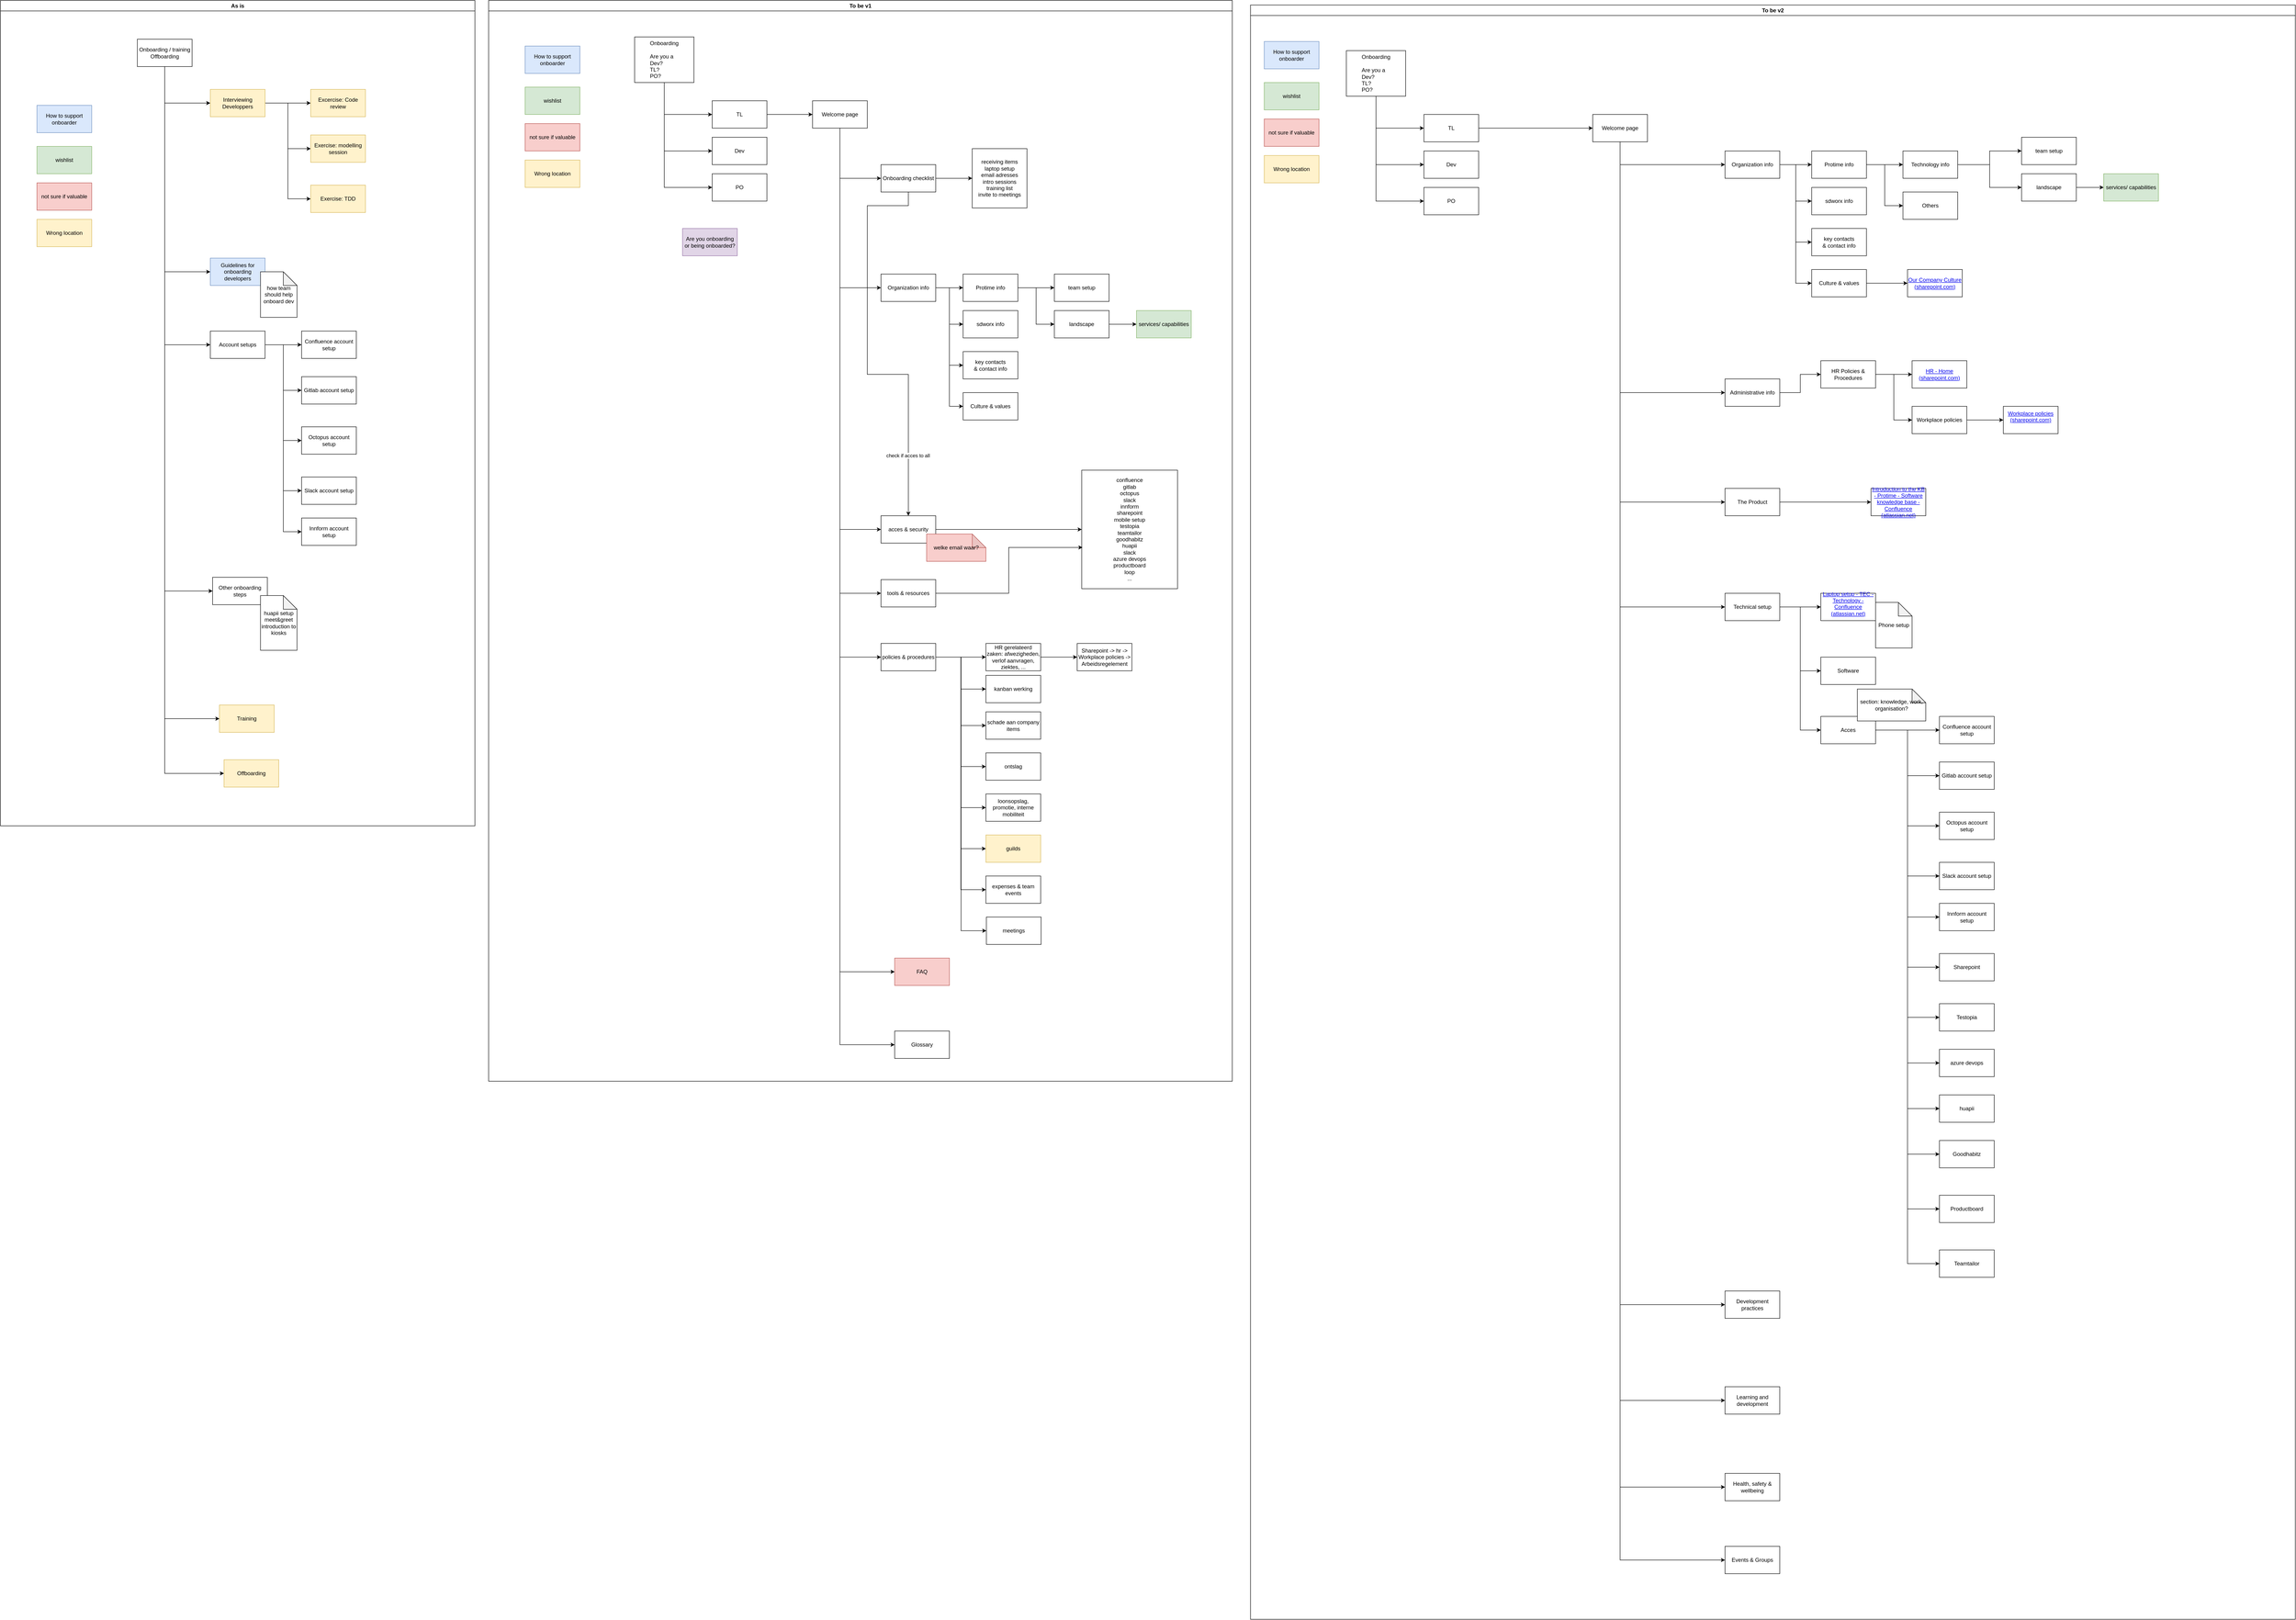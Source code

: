<mxfile version="24.2.5" type="github">
  <diagram name="Onboarding" id="0DZ97VtpyuKybKFLZ9yq">
    <mxGraphModel dx="4891" dy="2789" grid="1" gridSize="10" guides="1" tooltips="1" connect="1" arrows="1" fold="1" page="1" pageScale="1" pageWidth="850" pageHeight="1100" math="0" shadow="0">
      <root>
        <mxCell id="0" />
        <mxCell id="1" parent="0" />
        <mxCell id="ZoLGEySGSTGUKsOAhBY2-1" value="To be v1" style="swimlane;whiteSpace=wrap;html=1;" vertex="1" parent="1">
          <mxGeometry x="-130" y="-240" width="1630" height="2370" as="geometry">
            <mxRectangle x="-130" y="-240" width="90" height="30" as="alternateBounds" />
          </mxGeometry>
        </mxCell>
        <mxCell id="ZoLGEySGSTGUKsOAhBY2-3" value="How to support onboarder" style="rounded=0;whiteSpace=wrap;html=1;fillColor=#dae8fc;strokeColor=#6c8ebf;" vertex="1" parent="ZoLGEySGSTGUKsOAhBY2-1">
          <mxGeometry x="80" y="100" width="120" height="60" as="geometry" />
        </mxCell>
        <mxCell id="ZoLGEySGSTGUKsOAhBY2-4" value="wishlist" style="rounded=0;whiteSpace=wrap;html=1;fillColor=#d5e8d4;strokeColor=#82b366;" vertex="1" parent="ZoLGEySGSTGUKsOAhBY2-1">
          <mxGeometry x="80" y="190" width="120" height="60" as="geometry" />
        </mxCell>
        <mxCell id="ZoLGEySGSTGUKsOAhBY2-5" value="not sure if valuable" style="rounded=0;whiteSpace=wrap;html=1;fillColor=#f8cecc;strokeColor=#b85450;" vertex="1" parent="ZoLGEySGSTGUKsOAhBY2-1">
          <mxGeometry x="80" y="270" width="120" height="60" as="geometry" />
        </mxCell>
        <mxCell id="ZoLGEySGSTGUKsOAhBY2-6" value="Wrong location" style="rounded=0;whiteSpace=wrap;html=1;fillColor=#fff2cc;strokeColor=#d6b656;" vertex="1" parent="ZoLGEySGSTGUKsOAhBY2-1">
          <mxGeometry x="80" y="350" width="120" height="60" as="geometry" />
        </mxCell>
        <mxCell id="_47NS-0Bb0KeoE0VQuBK-7" style="edgeStyle=orthogonalEdgeStyle;rounded=0;orthogonalLoop=1;jettySize=auto;html=1;entryX=0;entryY=0.5;entryDx=0;entryDy=0;exitX=0.5;exitY=1;exitDx=0;exitDy=0;" parent="ZoLGEySGSTGUKsOAhBY2-1" source="_47NS-0Bb0KeoE0VQuBK-3" target="_47NS-0Bb0KeoE0VQuBK-5" edge="1">
          <mxGeometry relative="1" as="geometry" />
        </mxCell>
        <mxCell id="_47NS-0Bb0KeoE0VQuBK-8" style="edgeStyle=orthogonalEdgeStyle;rounded=0;orthogonalLoop=1;jettySize=auto;html=1;exitX=0.5;exitY=1;exitDx=0;exitDy=0;entryX=0;entryY=0.5;entryDx=0;entryDy=0;" parent="ZoLGEySGSTGUKsOAhBY2-1" source="_47NS-0Bb0KeoE0VQuBK-3" target="_47NS-0Bb0KeoE0VQuBK-4" edge="1">
          <mxGeometry relative="1" as="geometry" />
        </mxCell>
        <mxCell id="_47NS-0Bb0KeoE0VQuBK-9" style="edgeStyle=orthogonalEdgeStyle;rounded=0;orthogonalLoop=1;jettySize=auto;html=1;exitX=0.5;exitY=1;exitDx=0;exitDy=0;entryX=0;entryY=0.5;entryDx=0;entryDy=0;" parent="ZoLGEySGSTGUKsOAhBY2-1" source="_47NS-0Bb0KeoE0VQuBK-3" target="_47NS-0Bb0KeoE0VQuBK-6" edge="1">
          <mxGeometry relative="1" as="geometry" />
        </mxCell>
        <mxCell id="_47NS-0Bb0KeoE0VQuBK-3" value="Onboarding&lt;div&gt;&lt;br&gt;&lt;/div&gt;&lt;div style=&quot;text-align: left;&quot;&gt;Are you a&lt;/div&gt;&lt;div style=&quot;text-align: left;&quot;&gt;Dev?&lt;/div&gt;&lt;div style=&quot;text-align: left;&quot;&gt;TL?&lt;/div&gt;&lt;div style=&quot;text-align: left;&quot;&gt;PO?&lt;/div&gt;" style="rounded=0;whiteSpace=wrap;html=1;" parent="ZoLGEySGSTGUKsOAhBY2-1" vertex="1">
          <mxGeometry x="320" y="80" width="130" height="100" as="geometry" />
        </mxCell>
        <mxCell id="_47NS-0Bb0KeoE0VQuBK-4" value="Dev" style="rounded=0;whiteSpace=wrap;html=1;" parent="ZoLGEySGSTGUKsOAhBY2-1" vertex="1">
          <mxGeometry x="490" y="300" width="120" height="60" as="geometry" />
        </mxCell>
        <mxCell id="_47NS-0Bb0KeoE0VQuBK-11" style="edgeStyle=orthogonalEdgeStyle;rounded=0;orthogonalLoop=1;jettySize=auto;html=1;exitX=1;exitY=0.5;exitDx=0;exitDy=0;entryX=0;entryY=0.5;entryDx=0;entryDy=0;" parent="ZoLGEySGSTGUKsOAhBY2-1" source="_47NS-0Bb0KeoE0VQuBK-5" target="_47NS-0Bb0KeoE0VQuBK-10" edge="1">
          <mxGeometry relative="1" as="geometry" />
        </mxCell>
        <mxCell id="_47NS-0Bb0KeoE0VQuBK-5" value="TL" style="rounded=0;whiteSpace=wrap;html=1;" parent="ZoLGEySGSTGUKsOAhBY2-1" vertex="1">
          <mxGeometry x="490" y="220" width="120" height="60" as="geometry" />
        </mxCell>
        <mxCell id="_47NS-0Bb0KeoE0VQuBK-6" value="PO" style="rounded=0;whiteSpace=wrap;html=1;" parent="ZoLGEySGSTGUKsOAhBY2-1" vertex="1">
          <mxGeometry x="490" y="380" width="120" height="60" as="geometry" />
        </mxCell>
        <mxCell id="_47NS-0Bb0KeoE0VQuBK-13" style="edgeStyle=orthogonalEdgeStyle;rounded=0;orthogonalLoop=1;jettySize=auto;html=1;exitX=0.5;exitY=1;exitDx=0;exitDy=0;entryX=0;entryY=0.5;entryDx=0;entryDy=0;" parent="ZoLGEySGSTGUKsOAhBY2-1" source="_47NS-0Bb0KeoE0VQuBK-10" target="_47NS-0Bb0KeoE0VQuBK-12" edge="1">
          <mxGeometry relative="1" as="geometry" />
        </mxCell>
        <mxCell id="_47NS-0Bb0KeoE0VQuBK-26" style="edgeStyle=orthogonalEdgeStyle;rounded=0;orthogonalLoop=1;jettySize=auto;html=1;exitX=0.5;exitY=1;exitDx=0;exitDy=0;entryX=0;entryY=0.5;entryDx=0;entryDy=0;" parent="ZoLGEySGSTGUKsOAhBY2-1" source="_47NS-0Bb0KeoE0VQuBK-10" target="_47NS-0Bb0KeoE0VQuBK-23" edge="1">
          <mxGeometry relative="1" as="geometry" />
        </mxCell>
        <mxCell id="_47NS-0Bb0KeoE0VQuBK-27" style="edgeStyle=orthogonalEdgeStyle;rounded=0;orthogonalLoop=1;jettySize=auto;html=1;exitX=0.5;exitY=1;exitDx=0;exitDy=0;entryX=0;entryY=0.5;entryDx=0;entryDy=0;" parent="ZoLGEySGSTGUKsOAhBY2-1" source="_47NS-0Bb0KeoE0VQuBK-10" target="_47NS-0Bb0KeoE0VQuBK-24" edge="1">
          <mxGeometry relative="1" as="geometry" />
        </mxCell>
        <mxCell id="_47NS-0Bb0KeoE0VQuBK-28" style="edgeStyle=orthogonalEdgeStyle;rounded=0;orthogonalLoop=1;jettySize=auto;html=1;exitX=0.5;exitY=1;exitDx=0;exitDy=0;entryX=0;entryY=0.5;entryDx=0;entryDy=0;" parent="ZoLGEySGSTGUKsOAhBY2-1" source="_47NS-0Bb0KeoE0VQuBK-10" target="_47NS-0Bb0KeoE0VQuBK-25" edge="1">
          <mxGeometry relative="1" as="geometry" />
        </mxCell>
        <mxCell id="_47NS-0Bb0KeoE0VQuBK-30" style="edgeStyle=orthogonalEdgeStyle;rounded=0;orthogonalLoop=1;jettySize=auto;html=1;exitX=0.5;exitY=1;exitDx=0;exitDy=0;entryX=0;entryY=0.5;entryDx=0;entryDy=0;" parent="ZoLGEySGSTGUKsOAhBY2-1" source="_47NS-0Bb0KeoE0VQuBK-10" target="_47NS-0Bb0KeoE0VQuBK-29" edge="1">
          <mxGeometry relative="1" as="geometry" />
        </mxCell>
        <mxCell id="_47NS-0Bb0KeoE0VQuBK-33" style="edgeStyle=orthogonalEdgeStyle;rounded=0;orthogonalLoop=1;jettySize=auto;html=1;exitX=0.5;exitY=1;exitDx=0;exitDy=0;entryX=0;entryY=0.5;entryDx=0;entryDy=0;" parent="ZoLGEySGSTGUKsOAhBY2-1" source="_47NS-0Bb0KeoE0VQuBK-10" target="_47NS-0Bb0KeoE0VQuBK-31" edge="1">
          <mxGeometry relative="1" as="geometry" />
        </mxCell>
        <mxCell id="_47NS-0Bb0KeoE0VQuBK-34" style="edgeStyle=orthogonalEdgeStyle;rounded=0;orthogonalLoop=1;jettySize=auto;html=1;exitX=0.5;exitY=1;exitDx=0;exitDy=0;entryX=0;entryY=0.5;entryDx=0;entryDy=0;" parent="ZoLGEySGSTGUKsOAhBY2-1" source="_47NS-0Bb0KeoE0VQuBK-10" target="_47NS-0Bb0KeoE0VQuBK-32" edge="1">
          <mxGeometry relative="1" as="geometry" />
        </mxCell>
        <mxCell id="_47NS-0Bb0KeoE0VQuBK-10" value="Welcome page" style="rounded=0;whiteSpace=wrap;html=1;" parent="ZoLGEySGSTGUKsOAhBY2-1" vertex="1">
          <mxGeometry x="710" y="220" width="120" height="60" as="geometry" />
        </mxCell>
        <mxCell id="_47NS-0Bb0KeoE0VQuBK-19" style="edgeStyle=orthogonalEdgeStyle;rounded=0;orthogonalLoop=1;jettySize=auto;html=1;exitX=1;exitY=0.5;exitDx=0;exitDy=0;entryX=0;entryY=0.5;entryDx=0;entryDy=0;" parent="ZoLGEySGSTGUKsOAhBY2-1" source="_47NS-0Bb0KeoE0VQuBK-12" target="_47NS-0Bb0KeoE0VQuBK-15" edge="1">
          <mxGeometry relative="1" as="geometry" />
        </mxCell>
        <mxCell id="_47NS-0Bb0KeoE0VQuBK-20" style="edgeStyle=orthogonalEdgeStyle;rounded=0;orthogonalLoop=1;jettySize=auto;html=1;exitX=1;exitY=0.5;exitDx=0;exitDy=0;entryX=0;entryY=0.5;entryDx=0;entryDy=0;" parent="ZoLGEySGSTGUKsOAhBY2-1" source="_47NS-0Bb0KeoE0VQuBK-12" target="_47NS-0Bb0KeoE0VQuBK-16" edge="1">
          <mxGeometry relative="1" as="geometry" />
        </mxCell>
        <mxCell id="_47NS-0Bb0KeoE0VQuBK-22" style="edgeStyle=orthogonalEdgeStyle;rounded=0;orthogonalLoop=1;jettySize=auto;html=1;exitX=1;exitY=0.5;exitDx=0;exitDy=0;entryX=0;entryY=0.5;entryDx=0;entryDy=0;" parent="ZoLGEySGSTGUKsOAhBY2-1" source="_47NS-0Bb0KeoE0VQuBK-12" target="_47NS-0Bb0KeoE0VQuBK-21" edge="1">
          <mxGeometry relative="1" as="geometry" />
        </mxCell>
        <mxCell id="_47NS-0Bb0KeoE0VQuBK-18" style="edgeStyle=orthogonalEdgeStyle;rounded=0;orthogonalLoop=1;jettySize=auto;html=1;exitX=1;exitY=0.5;exitDx=0;exitDy=0;entryX=0;entryY=0.5;entryDx=0;entryDy=0;" parent="ZoLGEySGSTGUKsOAhBY2-1" source="_47NS-0Bb0KeoE0VQuBK-15" target="_47NS-0Bb0KeoE0VQuBK-17" edge="1">
          <mxGeometry relative="1" as="geometry" />
        </mxCell>
        <mxCell id="_47NS-0Bb0KeoE0VQuBK-55" style="edgeStyle=orthogonalEdgeStyle;rounded=0;orthogonalLoop=1;jettySize=auto;html=1;exitX=1;exitY=0.5;exitDx=0;exitDy=0;entryX=0;entryY=0.5;entryDx=0;entryDy=0;" parent="ZoLGEySGSTGUKsOAhBY2-1" source="_47NS-0Bb0KeoE0VQuBK-15" target="_47NS-0Bb0KeoE0VQuBK-54" edge="1">
          <mxGeometry relative="1" as="geometry" />
        </mxCell>
        <mxCell id="_47NS-0Bb0KeoE0VQuBK-15" value="Protime info" style="rounded=0;whiteSpace=wrap;html=1;" parent="ZoLGEySGSTGUKsOAhBY2-1" vertex="1">
          <mxGeometry x="1040" y="600" width="120" height="60" as="geometry" />
        </mxCell>
        <mxCell id="lC9MLNywModh4IazLdWR-2" style="edgeStyle=orthogonalEdgeStyle;rounded=0;orthogonalLoop=1;jettySize=auto;html=1;exitX=1;exitY=0.5;exitDx=0;exitDy=0;entryX=0;entryY=0.5;entryDx=0;entryDy=0;" parent="ZoLGEySGSTGUKsOAhBY2-1" source="_47NS-0Bb0KeoE0VQuBK-12" target="lC9MLNywModh4IazLdWR-1" edge="1">
          <mxGeometry relative="1" as="geometry" />
        </mxCell>
        <mxCell id="_47NS-0Bb0KeoE0VQuBK-12" value="Organization info" style="rounded=0;whiteSpace=wrap;html=1;" parent="ZoLGEySGSTGUKsOAhBY2-1" vertex="1">
          <mxGeometry x="860" y="600" width="120" height="60" as="geometry" />
        </mxCell>
        <mxCell id="_47NS-0Bb0KeoE0VQuBK-16" value="sdworx info" style="rounded=0;whiteSpace=wrap;html=1;" parent="ZoLGEySGSTGUKsOAhBY2-1" vertex="1">
          <mxGeometry x="1040" y="680" width="120" height="60" as="geometry" />
        </mxCell>
        <mxCell id="_47NS-0Bb0KeoE0VQuBK-17" value="team setup" style="rounded=0;whiteSpace=wrap;html=1;" parent="ZoLGEySGSTGUKsOAhBY2-1" vertex="1">
          <mxGeometry x="1240" y="600" width="120" height="60" as="geometry" />
        </mxCell>
        <mxCell id="_47NS-0Bb0KeoE0VQuBK-21" value="key contacts&lt;div&gt;&amp;amp; contact info&lt;/div&gt;" style="rounded=0;whiteSpace=wrap;html=1;" parent="ZoLGEySGSTGUKsOAhBY2-1" vertex="1">
          <mxGeometry x="1040" y="770" width="120" height="60" as="geometry" />
        </mxCell>
        <mxCell id="_47NS-0Bb0KeoE0VQuBK-38" value="" style="edgeStyle=orthogonalEdgeStyle;rounded=0;orthogonalLoop=1;jettySize=auto;html=1;" parent="ZoLGEySGSTGUKsOAhBY2-1" source="_47NS-0Bb0KeoE0VQuBK-23" target="_47NS-0Bb0KeoE0VQuBK-37" edge="1">
          <mxGeometry relative="1" as="geometry" />
        </mxCell>
        <mxCell id="_47NS-0Bb0KeoE0VQuBK-23" value="acces &amp;amp; security" style="rounded=0;whiteSpace=wrap;html=1;" parent="ZoLGEySGSTGUKsOAhBY2-1" vertex="1">
          <mxGeometry x="860" y="1130" width="120" height="60" as="geometry" />
        </mxCell>
        <mxCell id="_47NS-0Bb0KeoE0VQuBK-24" value="tools &amp;amp; resources" style="rounded=0;whiteSpace=wrap;html=1;" parent="ZoLGEySGSTGUKsOAhBY2-1" vertex="1">
          <mxGeometry x="860" y="1270" width="120" height="60" as="geometry" />
        </mxCell>
        <mxCell id="_47NS-0Bb0KeoE0VQuBK-46" style="edgeStyle=orthogonalEdgeStyle;rounded=0;orthogonalLoop=1;jettySize=auto;html=1;exitX=1;exitY=0.5;exitDx=0;exitDy=0;entryX=0;entryY=0.5;entryDx=0;entryDy=0;" parent="ZoLGEySGSTGUKsOAhBY2-1" source="_47NS-0Bb0KeoE0VQuBK-25" target="_47NS-0Bb0KeoE0VQuBK-43" edge="1">
          <mxGeometry relative="1" as="geometry" />
        </mxCell>
        <mxCell id="_47NS-0Bb0KeoE0VQuBK-47" style="edgeStyle=orthogonalEdgeStyle;rounded=0;orthogonalLoop=1;jettySize=auto;html=1;exitX=1;exitY=0.5;exitDx=0;exitDy=0;entryX=0;entryY=0.5;entryDx=0;entryDy=0;" parent="ZoLGEySGSTGUKsOAhBY2-1" source="_47NS-0Bb0KeoE0VQuBK-25" target="_47NS-0Bb0KeoE0VQuBK-44" edge="1">
          <mxGeometry relative="1" as="geometry" />
        </mxCell>
        <mxCell id="_47NS-0Bb0KeoE0VQuBK-48" style="edgeStyle=orthogonalEdgeStyle;rounded=0;orthogonalLoop=1;jettySize=auto;html=1;exitX=1;exitY=0.5;exitDx=0;exitDy=0;entryX=0;entryY=0.5;entryDx=0;entryDy=0;" parent="ZoLGEySGSTGUKsOAhBY2-1" source="_47NS-0Bb0KeoE0VQuBK-25" target="_47NS-0Bb0KeoE0VQuBK-45" edge="1">
          <mxGeometry relative="1" as="geometry" />
        </mxCell>
        <mxCell id="_47NS-0Bb0KeoE0VQuBK-51" style="edgeStyle=orthogonalEdgeStyle;rounded=0;orthogonalLoop=1;jettySize=auto;html=1;exitX=1;exitY=0.5;exitDx=0;exitDy=0;entryX=0;entryY=0.5;entryDx=0;entryDy=0;" parent="ZoLGEySGSTGUKsOAhBY2-1" source="_47NS-0Bb0KeoE0VQuBK-25" target="_47NS-0Bb0KeoE0VQuBK-49" edge="1">
          <mxGeometry relative="1" as="geometry" />
        </mxCell>
        <mxCell id="_47NS-0Bb0KeoE0VQuBK-52" style="edgeStyle=orthogonalEdgeStyle;rounded=0;orthogonalLoop=1;jettySize=auto;html=1;exitX=1;exitY=0.5;exitDx=0;exitDy=0;entryX=0;entryY=0.5;entryDx=0;entryDy=0;" parent="ZoLGEySGSTGUKsOAhBY2-1" source="_47NS-0Bb0KeoE0VQuBK-25" target="_47NS-0Bb0KeoE0VQuBK-50" edge="1">
          <mxGeometry relative="1" as="geometry" />
        </mxCell>
        <mxCell id="RFYzDGtTMop1sDjm84ll-7" style="edgeStyle=orthogonalEdgeStyle;rounded=0;orthogonalLoop=1;jettySize=auto;html=1;exitX=1;exitY=0.5;exitDx=0;exitDy=0;entryX=0;entryY=0.5;entryDx=0;entryDy=0;" parent="ZoLGEySGSTGUKsOAhBY2-1" source="_47NS-0Bb0KeoE0VQuBK-25" target="RFYzDGtTMop1sDjm84ll-6" edge="1">
          <mxGeometry relative="1" as="geometry" />
        </mxCell>
        <mxCell id="RFYzDGtTMop1sDjm84ll-9" style="edgeStyle=orthogonalEdgeStyle;rounded=0;orthogonalLoop=1;jettySize=auto;html=1;exitX=1;exitY=0.5;exitDx=0;exitDy=0;entryX=0;entryY=0.5;entryDx=0;entryDy=0;" parent="ZoLGEySGSTGUKsOAhBY2-1" source="_47NS-0Bb0KeoE0VQuBK-25" target="RFYzDGtTMop1sDjm84ll-8" edge="1">
          <mxGeometry relative="1" as="geometry" />
        </mxCell>
        <mxCell id="RFYzDGtTMop1sDjm84ll-11" style="edgeStyle=orthogonalEdgeStyle;rounded=0;orthogonalLoop=1;jettySize=auto;html=1;exitX=1;exitY=0.5;exitDx=0;exitDy=0;entryX=0;entryY=0.5;entryDx=0;entryDy=0;" parent="ZoLGEySGSTGUKsOAhBY2-1" source="_47NS-0Bb0KeoE0VQuBK-25" target="RFYzDGtTMop1sDjm84ll-10" edge="1">
          <mxGeometry relative="1" as="geometry" />
        </mxCell>
        <mxCell id="_47NS-0Bb0KeoE0VQuBK-25" value="policies &amp;amp; procedures" style="rounded=0;whiteSpace=wrap;html=1;" parent="ZoLGEySGSTGUKsOAhBY2-1" vertex="1">
          <mxGeometry x="860" y="1410" width="120" height="60" as="geometry" />
        </mxCell>
        <mxCell id="_47NS-0Bb0KeoE0VQuBK-36" value="" style="edgeStyle=orthogonalEdgeStyle;rounded=0;orthogonalLoop=1;jettySize=auto;html=1;" parent="ZoLGEySGSTGUKsOAhBY2-1" source="_47NS-0Bb0KeoE0VQuBK-29" target="_47NS-0Bb0KeoE0VQuBK-35" edge="1">
          <mxGeometry relative="1" as="geometry" />
        </mxCell>
        <mxCell id="_47NS-0Bb0KeoE0VQuBK-40" style="edgeStyle=orthogonalEdgeStyle;rounded=0;orthogonalLoop=1;jettySize=auto;html=1;exitX=0.5;exitY=1;exitDx=0;exitDy=0;entryX=0.5;entryY=0;entryDx=0;entryDy=0;" parent="ZoLGEySGSTGUKsOAhBY2-1" source="_47NS-0Bb0KeoE0VQuBK-29" target="_47NS-0Bb0KeoE0VQuBK-23" edge="1">
          <mxGeometry relative="1" as="geometry">
            <Array as="points">
              <mxPoint x="920" y="450" />
              <mxPoint x="830" y="450" />
              <mxPoint x="830" y="820" />
              <mxPoint x="920" y="820" />
            </Array>
          </mxGeometry>
        </mxCell>
        <mxCell id="_47NS-0Bb0KeoE0VQuBK-41" value="check if acces to all" style="edgeLabel;html=1;align=center;verticalAlign=middle;resizable=0;points=[];" parent="_47NS-0Bb0KeoE0VQuBK-40" vertex="1" connectable="0">
          <mxGeometry x="0.703" y="-1" relative="1" as="geometry">
            <mxPoint as="offset" />
          </mxGeometry>
        </mxCell>
        <mxCell id="_47NS-0Bb0KeoE0VQuBK-29" value="Onboarding checklist" style="rounded=0;whiteSpace=wrap;html=1;" parent="ZoLGEySGSTGUKsOAhBY2-1" vertex="1">
          <mxGeometry x="860" y="360" width="120" height="60" as="geometry" />
        </mxCell>
        <mxCell id="_47NS-0Bb0KeoE0VQuBK-31" value="FAQ" style="rounded=0;whiteSpace=wrap;html=1;fillColor=#f8cecc;strokeColor=#b85450;" parent="ZoLGEySGSTGUKsOAhBY2-1" vertex="1">
          <mxGeometry x="890" y="2100" width="120" height="60" as="geometry" />
        </mxCell>
        <mxCell id="_47NS-0Bb0KeoE0VQuBK-32" value="Glossary" style="rounded=0;whiteSpace=wrap;html=1;" parent="ZoLGEySGSTGUKsOAhBY2-1" vertex="1">
          <mxGeometry x="890" y="2260" width="120" height="60" as="geometry" />
        </mxCell>
        <mxCell id="_47NS-0Bb0KeoE0VQuBK-35" value="receiving items&lt;div&gt;laptop setup&lt;/div&gt;&lt;div&gt;email adresses&lt;/div&gt;&lt;div&gt;intro sessions&lt;/div&gt;&lt;div&gt;training list&lt;/div&gt;&lt;div&gt;invite to meetings&lt;/div&gt;" style="whiteSpace=wrap;html=1;rounded=0;" parent="ZoLGEySGSTGUKsOAhBY2-1" vertex="1">
          <mxGeometry x="1060" y="325" width="120" height="130" as="geometry" />
        </mxCell>
        <mxCell id="_47NS-0Bb0KeoE0VQuBK-37" value="confluence&lt;div&gt;gitlab&lt;/div&gt;&lt;div&gt;octopus&lt;/div&gt;&lt;div&gt;slack&lt;/div&gt;&lt;div&gt;innform&lt;/div&gt;&lt;div&gt;sharepoint&lt;br&gt;&lt;div&gt;mobile setup&lt;/div&gt;&lt;/div&gt;&lt;div&gt;testopia&lt;/div&gt;&lt;div&gt;teamtailor&lt;/div&gt;&lt;div&gt;goodhabitz&lt;/div&gt;&lt;div&gt;huapii&lt;/div&gt;&lt;div&gt;slack&lt;/div&gt;&lt;div&gt;azure devops&lt;/div&gt;&lt;div&gt;productboard&lt;/div&gt;&lt;div&gt;loop&lt;/div&gt;&lt;div&gt;...&lt;/div&gt;" style="rounded=0;whiteSpace=wrap;html=1;" parent="ZoLGEySGSTGUKsOAhBY2-1" vertex="1">
          <mxGeometry x="1300" y="1030" width="210" height="260" as="geometry" />
        </mxCell>
        <mxCell id="_47NS-0Bb0KeoE0VQuBK-42" value="welke email waar?" style="shape=note;whiteSpace=wrap;html=1;backgroundOutline=1;darkOpacity=0.05;fillColor=#f8cecc;strokeColor=#b85450;" parent="ZoLGEySGSTGUKsOAhBY2-1" vertex="1">
          <mxGeometry x="960" y="1170" width="130" height="60" as="geometry" />
        </mxCell>
        <mxCell id="lC9MLNywModh4IazLdWR-4" value="" style="edgeStyle=orthogonalEdgeStyle;rounded=0;orthogonalLoop=1;jettySize=auto;html=1;" parent="ZoLGEySGSTGUKsOAhBY2-1" source="_47NS-0Bb0KeoE0VQuBK-43" target="lC9MLNywModh4IazLdWR-3" edge="1">
          <mxGeometry relative="1" as="geometry" />
        </mxCell>
        <mxCell id="_47NS-0Bb0KeoE0VQuBK-43" value="HR gerelateerd zaken: afwezigheden, verlof aanvragen, ziektes, ..." style="rounded=0;whiteSpace=wrap;html=1;" parent="ZoLGEySGSTGUKsOAhBY2-1" vertex="1">
          <mxGeometry x="1090" y="1410" width="120" height="60" as="geometry" />
        </mxCell>
        <mxCell id="_47NS-0Bb0KeoE0VQuBK-44" value="kanban werking" style="rounded=0;whiteSpace=wrap;html=1;" parent="ZoLGEySGSTGUKsOAhBY2-1" vertex="1">
          <mxGeometry x="1090" y="1480" width="120" height="60" as="geometry" />
        </mxCell>
        <mxCell id="_47NS-0Bb0KeoE0VQuBK-45" value="schade aan company items" style="rounded=0;whiteSpace=wrap;html=1;" parent="ZoLGEySGSTGUKsOAhBY2-1" vertex="1">
          <mxGeometry x="1090" y="1560" width="120" height="60" as="geometry" />
        </mxCell>
        <mxCell id="_47NS-0Bb0KeoE0VQuBK-49" value="ontslag" style="rounded=0;whiteSpace=wrap;html=1;" parent="ZoLGEySGSTGUKsOAhBY2-1" vertex="1">
          <mxGeometry x="1090" y="1650" width="120" height="60" as="geometry" />
        </mxCell>
        <mxCell id="_47NS-0Bb0KeoE0VQuBK-50" value="loonsopslag, promotie, interne mobiliteit" style="rounded=0;whiteSpace=wrap;html=1;" parent="ZoLGEySGSTGUKsOAhBY2-1" vertex="1">
          <mxGeometry x="1090" y="1740" width="120" height="60" as="geometry" />
        </mxCell>
        <mxCell id="_47NS-0Bb0KeoE0VQuBK-53" style="edgeStyle=orthogonalEdgeStyle;rounded=0;orthogonalLoop=1;jettySize=auto;html=1;exitX=1;exitY=0.5;exitDx=0;exitDy=0;entryX=0.008;entryY=0.652;entryDx=0;entryDy=0;entryPerimeter=0;" parent="ZoLGEySGSTGUKsOAhBY2-1" source="_47NS-0Bb0KeoE0VQuBK-24" target="_47NS-0Bb0KeoE0VQuBK-37" edge="1">
          <mxGeometry relative="1" as="geometry" />
        </mxCell>
        <mxCell id="RFYzDGtTMop1sDjm84ll-2" style="edgeStyle=orthogonalEdgeStyle;rounded=0;orthogonalLoop=1;jettySize=auto;html=1;exitX=1;exitY=0.5;exitDx=0;exitDy=0;" parent="ZoLGEySGSTGUKsOAhBY2-1" source="_47NS-0Bb0KeoE0VQuBK-54" target="RFYzDGtTMop1sDjm84ll-1" edge="1">
          <mxGeometry relative="1" as="geometry" />
        </mxCell>
        <mxCell id="_47NS-0Bb0KeoE0VQuBK-54" value="landscape" style="rounded=0;whiteSpace=wrap;html=1;" parent="ZoLGEySGSTGUKsOAhBY2-1" vertex="1">
          <mxGeometry x="1240" y="680" width="120" height="60" as="geometry" />
        </mxCell>
        <mxCell id="RFYzDGtTMop1sDjm84ll-1" value="services/ capabilities" style="rounded=0;whiteSpace=wrap;html=1;fillColor=#d5e8d4;strokeColor=#82b366;" parent="ZoLGEySGSTGUKsOAhBY2-1" vertex="1">
          <mxGeometry x="1420" y="680" width="120" height="60" as="geometry" />
        </mxCell>
        <mxCell id="RFYzDGtTMop1sDjm84ll-6" value="guilds" style="rounded=0;whiteSpace=wrap;html=1;fillColor=#fff2cc;strokeColor=#d6b656;" parent="ZoLGEySGSTGUKsOAhBY2-1" vertex="1">
          <mxGeometry x="1090" y="1830" width="120" height="60" as="geometry" />
        </mxCell>
        <mxCell id="RFYzDGtTMop1sDjm84ll-8" value="expenses &amp;amp; team events" style="rounded=0;whiteSpace=wrap;html=1;" parent="ZoLGEySGSTGUKsOAhBY2-1" vertex="1">
          <mxGeometry x="1090" y="1920" width="120" height="60" as="geometry" />
        </mxCell>
        <mxCell id="RFYzDGtTMop1sDjm84ll-10" value="meetings" style="rounded=0;whiteSpace=wrap;html=1;" parent="ZoLGEySGSTGUKsOAhBY2-1" vertex="1">
          <mxGeometry x="1091" y="2010" width="120" height="60" as="geometry" />
        </mxCell>
        <mxCell id="lC9MLNywModh4IazLdWR-1" value="Culture &amp;amp; values" style="rounded=0;whiteSpace=wrap;html=1;" parent="ZoLGEySGSTGUKsOAhBY2-1" vertex="1">
          <mxGeometry x="1040" y="860" width="120" height="60" as="geometry" />
        </mxCell>
        <mxCell id="lC9MLNywModh4IazLdWR-3" value="Sharepoint -&amp;gt; hr -&amp;gt; Workplace policies -&amp;gt; Arbeidsregelement" style="whiteSpace=wrap;html=1;rounded=0;" parent="ZoLGEySGSTGUKsOAhBY2-1" vertex="1">
          <mxGeometry x="1290" y="1410" width="120" height="60" as="geometry" />
        </mxCell>
        <mxCell id="lC9MLNywModh4IazLdWR-81" value="Are you onboarding or being onboarded?" style="rounded=0;whiteSpace=wrap;html=1;fillColor=#e1d5e7;strokeColor=#9673a6;" parent="ZoLGEySGSTGUKsOAhBY2-1" vertex="1">
          <mxGeometry x="425" y="500" width="120" height="60" as="geometry" />
        </mxCell>
        <mxCell id="ZoLGEySGSTGUKsOAhBY2-2" value="As is" style="swimlane;whiteSpace=wrap;html=1;" vertex="1" parent="1">
          <mxGeometry x="-1200" y="-240" width="1040" height="1810" as="geometry">
            <mxRectangle x="-1200" y="-240" width="70" height="30" as="alternateBounds" />
          </mxGeometry>
        </mxCell>
        <mxCell id="lC9MLNywModh4IazLdWR-76" value="How to support onboarder" style="rounded=0;whiteSpace=wrap;html=1;fillColor=#dae8fc;strokeColor=#6c8ebf;" parent="ZoLGEySGSTGUKsOAhBY2-2" vertex="1">
          <mxGeometry x="80" y="230" width="120" height="60" as="geometry" />
        </mxCell>
        <mxCell id="lC9MLNywModh4IazLdWR-77" value="wishlist" style="rounded=0;whiteSpace=wrap;html=1;fillColor=#d5e8d4;strokeColor=#82b366;" parent="ZoLGEySGSTGUKsOAhBY2-2" vertex="1">
          <mxGeometry x="80" y="320" width="120" height="60" as="geometry" />
        </mxCell>
        <mxCell id="lC9MLNywModh4IazLdWR-78" value="not sure if valuable" style="rounded=0;whiteSpace=wrap;html=1;fillColor=#f8cecc;strokeColor=#b85450;" parent="ZoLGEySGSTGUKsOAhBY2-2" vertex="1">
          <mxGeometry x="80" y="400" width="120" height="60" as="geometry" />
        </mxCell>
        <mxCell id="lC9MLNywModh4IazLdWR-79" value="Wrong location" style="rounded=0;whiteSpace=wrap;html=1;fillColor=#fff2cc;strokeColor=#d6b656;" parent="ZoLGEySGSTGUKsOAhBY2-2" vertex="1">
          <mxGeometry x="80" y="480" width="120" height="60" as="geometry" />
        </mxCell>
        <mxCell id="lC9MLNywModh4IazLdWR-69" style="edgeStyle=orthogonalEdgeStyle;rounded=0;orthogonalLoop=1;jettySize=auto;html=1;exitX=0.5;exitY=1;exitDx=0;exitDy=0;entryX=0;entryY=0.5;entryDx=0;entryDy=0;" parent="ZoLGEySGSTGUKsOAhBY2-2" source="lC9MLNywModh4IazLdWR-62" target="lC9MLNywModh4IazLdWR-63" edge="1">
          <mxGeometry relative="1" as="geometry" />
        </mxCell>
        <mxCell id="lC9MLNywModh4IazLdWR-80" style="edgeStyle=orthogonalEdgeStyle;rounded=0;orthogonalLoop=1;jettySize=auto;html=1;exitX=0.5;exitY=1;exitDx=0;exitDy=0;entryX=0;entryY=0.5;entryDx=0;entryDy=0;" parent="ZoLGEySGSTGUKsOAhBY2-2" source="lC9MLNywModh4IazLdWR-62" target="lC9MLNywModh4IazLdWR-64" edge="1">
          <mxGeometry relative="1" as="geometry" />
        </mxCell>
        <mxCell id="lC9MLNywModh4IazLdWR-82" style="edgeStyle=orthogonalEdgeStyle;rounded=0;orthogonalLoop=1;jettySize=auto;html=1;exitX=0.5;exitY=1;exitDx=0;exitDy=0;entryX=0;entryY=0.5;entryDx=0;entryDy=0;" parent="ZoLGEySGSTGUKsOAhBY2-2" source="lC9MLNywModh4IazLdWR-62" target="lC9MLNywModh4IazLdWR-65" edge="1">
          <mxGeometry relative="1" as="geometry" />
        </mxCell>
        <mxCell id="lC9MLNywModh4IazLdWR-95" style="edgeStyle=orthogonalEdgeStyle;rounded=0;orthogonalLoop=1;jettySize=auto;html=1;exitX=0.5;exitY=1;exitDx=0;exitDy=0;entryX=0;entryY=0.5;entryDx=0;entryDy=0;" parent="ZoLGEySGSTGUKsOAhBY2-2" source="lC9MLNywModh4IazLdWR-62" target="lC9MLNywModh4IazLdWR-66" edge="1">
          <mxGeometry relative="1" as="geometry" />
        </mxCell>
        <mxCell id="lC9MLNywModh4IazLdWR-96" style="edgeStyle=orthogonalEdgeStyle;rounded=0;orthogonalLoop=1;jettySize=auto;html=1;exitX=0.5;exitY=1;exitDx=0;exitDy=0;entryX=0;entryY=0.5;entryDx=0;entryDy=0;" parent="ZoLGEySGSTGUKsOAhBY2-2" source="lC9MLNywModh4IazLdWR-62" target="lC9MLNywModh4IazLdWR-67" edge="1">
          <mxGeometry relative="1" as="geometry" />
        </mxCell>
        <mxCell id="lC9MLNywModh4IazLdWR-98" style="edgeStyle=orthogonalEdgeStyle;rounded=0;orthogonalLoop=1;jettySize=auto;html=1;exitX=0.5;exitY=1;exitDx=0;exitDy=0;entryX=0;entryY=0.5;entryDx=0;entryDy=0;" parent="ZoLGEySGSTGUKsOAhBY2-2" source="lC9MLNywModh4IazLdWR-62" target="lC9MLNywModh4IazLdWR-68" edge="1">
          <mxGeometry relative="1" as="geometry" />
        </mxCell>
        <mxCell id="lC9MLNywModh4IazLdWR-62" value="Onboarding / training Offboarding" style="rounded=0;whiteSpace=wrap;html=1;" parent="ZoLGEySGSTGUKsOAhBY2-2" vertex="1">
          <mxGeometry x="300" y="85" width="120" height="60" as="geometry" />
        </mxCell>
        <mxCell id="lC9MLNywModh4IazLdWR-71" style="edgeStyle=orthogonalEdgeStyle;rounded=0;orthogonalLoop=1;jettySize=auto;html=1;exitX=1;exitY=0.5;exitDx=0;exitDy=0;" parent="ZoLGEySGSTGUKsOAhBY2-2" source="lC9MLNywModh4IazLdWR-63" target="lC9MLNywModh4IazLdWR-70" edge="1">
          <mxGeometry relative="1" as="geometry" />
        </mxCell>
        <mxCell id="lC9MLNywModh4IazLdWR-73" style="edgeStyle=orthogonalEdgeStyle;rounded=0;orthogonalLoop=1;jettySize=auto;html=1;exitX=1;exitY=0.5;exitDx=0;exitDy=0;entryX=0;entryY=0.5;entryDx=0;entryDy=0;" parent="ZoLGEySGSTGUKsOAhBY2-2" source="lC9MLNywModh4IazLdWR-63" target="lC9MLNywModh4IazLdWR-72" edge="1">
          <mxGeometry relative="1" as="geometry" />
        </mxCell>
        <mxCell id="lC9MLNywModh4IazLdWR-75" style="edgeStyle=orthogonalEdgeStyle;rounded=0;orthogonalLoop=1;jettySize=auto;html=1;exitX=1;exitY=0.5;exitDx=0;exitDy=0;entryX=0;entryY=0.5;entryDx=0;entryDy=0;" parent="ZoLGEySGSTGUKsOAhBY2-2" source="lC9MLNywModh4IazLdWR-63" target="lC9MLNywModh4IazLdWR-74" edge="1">
          <mxGeometry relative="1" as="geometry" />
        </mxCell>
        <mxCell id="lC9MLNywModh4IazLdWR-63" value="Interviewing Developpers" style="rounded=0;whiteSpace=wrap;html=1;fillColor=#fff2cc;strokeColor=#d6b656;" parent="ZoLGEySGSTGUKsOAhBY2-2" vertex="1">
          <mxGeometry x="460" y="195" width="120" height="60" as="geometry" />
        </mxCell>
        <mxCell id="lC9MLNywModh4IazLdWR-64" value="Guidelines for onboarding developers" style="rounded=0;whiteSpace=wrap;html=1;fillColor=#dae8fc;strokeColor=#6c8ebf;" parent="ZoLGEySGSTGUKsOAhBY2-2" vertex="1">
          <mxGeometry x="460" y="565" width="120" height="60" as="geometry" />
        </mxCell>
        <mxCell id="lC9MLNywModh4IazLdWR-84" value="" style="edgeStyle=orthogonalEdgeStyle;rounded=0;orthogonalLoop=1;jettySize=auto;html=1;" parent="ZoLGEySGSTGUKsOAhBY2-2" source="lC9MLNywModh4IazLdWR-65" target="lC9MLNywModh4IazLdWR-83" edge="1">
          <mxGeometry relative="1" as="geometry" />
        </mxCell>
        <mxCell id="lC9MLNywModh4IazLdWR-89" style="edgeStyle=orthogonalEdgeStyle;rounded=0;orthogonalLoop=1;jettySize=auto;html=1;exitX=1;exitY=0.5;exitDx=0;exitDy=0;entryX=0;entryY=0.5;entryDx=0;entryDy=0;" parent="ZoLGEySGSTGUKsOAhBY2-2" source="lC9MLNywModh4IazLdWR-65" target="lC9MLNywModh4IazLdWR-85" edge="1">
          <mxGeometry relative="1" as="geometry" />
        </mxCell>
        <mxCell id="lC9MLNywModh4IazLdWR-90" style="edgeStyle=orthogonalEdgeStyle;rounded=0;orthogonalLoop=1;jettySize=auto;html=1;exitX=1;exitY=0.5;exitDx=0;exitDy=0;entryX=0;entryY=0.5;entryDx=0;entryDy=0;" parent="ZoLGEySGSTGUKsOAhBY2-2" source="lC9MLNywModh4IazLdWR-65" target="lC9MLNywModh4IazLdWR-86" edge="1">
          <mxGeometry relative="1" as="geometry" />
        </mxCell>
        <mxCell id="lC9MLNywModh4IazLdWR-91" style="edgeStyle=orthogonalEdgeStyle;rounded=0;orthogonalLoop=1;jettySize=auto;html=1;exitX=1;exitY=0.5;exitDx=0;exitDy=0;entryX=0;entryY=0.5;entryDx=0;entryDy=0;" parent="ZoLGEySGSTGUKsOAhBY2-2" source="lC9MLNywModh4IazLdWR-65" target="lC9MLNywModh4IazLdWR-87" edge="1">
          <mxGeometry relative="1" as="geometry" />
        </mxCell>
        <mxCell id="lC9MLNywModh4IazLdWR-92" style="edgeStyle=orthogonalEdgeStyle;rounded=0;orthogonalLoop=1;jettySize=auto;html=1;exitX=1;exitY=0.5;exitDx=0;exitDy=0;entryX=0;entryY=0.5;entryDx=0;entryDy=0;" parent="ZoLGEySGSTGUKsOAhBY2-2" source="lC9MLNywModh4IazLdWR-65" target="lC9MLNywModh4IazLdWR-88" edge="1">
          <mxGeometry relative="1" as="geometry" />
        </mxCell>
        <mxCell id="lC9MLNywModh4IazLdWR-65" value="Account setups" style="rounded=0;whiteSpace=wrap;html=1;" parent="ZoLGEySGSTGUKsOAhBY2-2" vertex="1">
          <mxGeometry x="460" y="725" width="120" height="60" as="geometry" />
        </mxCell>
        <mxCell id="lC9MLNywModh4IazLdWR-66" value="Other onboarding steps" style="rounded=0;whiteSpace=wrap;html=1;" parent="ZoLGEySGSTGUKsOAhBY2-2" vertex="1">
          <mxGeometry x="465" y="1265" width="120" height="60" as="geometry" />
        </mxCell>
        <mxCell id="lC9MLNywModh4IazLdWR-67" value="Training" style="rounded=0;whiteSpace=wrap;html=1;fillColor=#fff2cc;strokeColor=#d6b656;" parent="ZoLGEySGSTGUKsOAhBY2-2" vertex="1">
          <mxGeometry x="480" y="1545" width="120" height="60" as="geometry" />
        </mxCell>
        <mxCell id="lC9MLNywModh4IazLdWR-68" value="Offboarding" style="rounded=0;whiteSpace=wrap;html=1;fillColor=#fff2cc;strokeColor=#d6b656;" parent="ZoLGEySGSTGUKsOAhBY2-2" vertex="1">
          <mxGeometry x="490" y="1665" width="120" height="60" as="geometry" />
        </mxCell>
        <mxCell id="lC9MLNywModh4IazLdWR-70" value="Excercise: Code review" style="rounded=0;whiteSpace=wrap;html=1;fillColor=#fff2cc;strokeColor=#d6b656;" parent="ZoLGEySGSTGUKsOAhBY2-2" vertex="1">
          <mxGeometry x="680" y="195" width="120" height="60" as="geometry" />
        </mxCell>
        <mxCell id="lC9MLNywModh4IazLdWR-72" value="Exercise: modelling session" style="rounded=0;whiteSpace=wrap;html=1;fillColor=#fff2cc;strokeColor=#d6b656;" parent="ZoLGEySGSTGUKsOAhBY2-2" vertex="1">
          <mxGeometry x="680" y="295" width="120" height="60" as="geometry" />
        </mxCell>
        <mxCell id="lC9MLNywModh4IazLdWR-74" value="Exercise: TDD" style="rounded=0;whiteSpace=wrap;html=1;fillColor=#fff2cc;strokeColor=#d6b656;" parent="ZoLGEySGSTGUKsOAhBY2-2" vertex="1">
          <mxGeometry x="680" y="405" width="120" height="60" as="geometry" />
        </mxCell>
        <mxCell id="lC9MLNywModh4IazLdWR-83" value="Confluence account setup" style="whiteSpace=wrap;html=1;rounded=0;" parent="ZoLGEySGSTGUKsOAhBY2-2" vertex="1">
          <mxGeometry x="660" y="725" width="120" height="60" as="geometry" />
        </mxCell>
        <mxCell id="lC9MLNywModh4IazLdWR-85" value="Gitlab account setup" style="rounded=0;whiteSpace=wrap;html=1;" parent="ZoLGEySGSTGUKsOAhBY2-2" vertex="1">
          <mxGeometry x="660" y="825" width="120" height="60" as="geometry" />
        </mxCell>
        <mxCell id="lC9MLNywModh4IazLdWR-86" value="Octopus account setup" style="rounded=0;whiteSpace=wrap;html=1;" parent="ZoLGEySGSTGUKsOAhBY2-2" vertex="1">
          <mxGeometry x="660" y="935" width="120" height="60" as="geometry" />
        </mxCell>
        <mxCell id="lC9MLNywModh4IazLdWR-87" value="Slack account setup" style="rounded=0;whiteSpace=wrap;html=1;" parent="ZoLGEySGSTGUKsOAhBY2-2" vertex="1">
          <mxGeometry x="660" y="1045" width="120" height="60" as="geometry" />
        </mxCell>
        <mxCell id="lC9MLNywModh4IazLdWR-88" value="Innform account setup" style="rounded=0;whiteSpace=wrap;html=1;" parent="ZoLGEySGSTGUKsOAhBY2-2" vertex="1">
          <mxGeometry x="660" y="1135" width="120" height="60" as="geometry" />
        </mxCell>
        <mxCell id="lC9MLNywModh4IazLdWR-93" value="huapii setup&lt;div&gt;meet&amp;amp;greet&lt;/div&gt;&lt;div&gt;introduction to kiosks&lt;/div&gt;" style="shape=note;whiteSpace=wrap;html=1;backgroundOutline=1;darkOpacity=0.05;" parent="ZoLGEySGSTGUKsOAhBY2-2" vertex="1">
          <mxGeometry x="570" y="1305" width="80" height="120" as="geometry" />
        </mxCell>
        <mxCell id="lC9MLNywModh4IazLdWR-94" value="how team should help onboard dev" style="shape=note;whiteSpace=wrap;html=1;backgroundOutline=1;darkOpacity=0.05;" parent="ZoLGEySGSTGUKsOAhBY2-2" vertex="1">
          <mxGeometry x="570" y="595" width="80" height="100" as="geometry" />
        </mxCell>
        <mxCell id="ZoLGEySGSTGUKsOAhBY2-7" value="To be v2" style="swimlane;whiteSpace=wrap;html=1;" vertex="1" parent="1">
          <mxGeometry x="1540" y="-230" width="2290" height="3540" as="geometry" />
        </mxCell>
        <mxCell id="lC9MLNywModh4IazLdWR-5" style="edgeStyle=orthogonalEdgeStyle;rounded=0;orthogonalLoop=1;jettySize=auto;html=1;entryX=0;entryY=0.5;entryDx=0;entryDy=0;exitX=0.5;exitY=1;exitDx=0;exitDy=0;" parent="ZoLGEySGSTGUKsOAhBY2-7" source="lC9MLNywModh4IazLdWR-8" target="lC9MLNywModh4IazLdWR-10" edge="1">
          <mxGeometry relative="1" as="geometry" />
        </mxCell>
        <mxCell id="lC9MLNywModh4IazLdWR-6" style="edgeStyle=orthogonalEdgeStyle;rounded=0;orthogonalLoop=1;jettySize=auto;html=1;exitX=0.5;exitY=1;exitDx=0;exitDy=0;entryX=0;entryY=0.5;entryDx=0;entryDy=0;" parent="ZoLGEySGSTGUKsOAhBY2-7" source="lC9MLNywModh4IazLdWR-8" target="lC9MLNywModh4IazLdWR-9" edge="1">
          <mxGeometry relative="1" as="geometry" />
        </mxCell>
        <mxCell id="lC9MLNywModh4IazLdWR-7" style="edgeStyle=orthogonalEdgeStyle;rounded=0;orthogonalLoop=1;jettySize=auto;html=1;exitX=0.5;exitY=1;exitDx=0;exitDy=0;entryX=0;entryY=0.5;entryDx=0;entryDy=0;" parent="ZoLGEySGSTGUKsOAhBY2-7" source="lC9MLNywModh4IazLdWR-8" target="lC9MLNywModh4IazLdWR-11" edge="1">
          <mxGeometry relative="1" as="geometry" />
        </mxCell>
        <mxCell id="lC9MLNywModh4IazLdWR-8" value="Onboarding&lt;div&gt;&lt;br&gt;&lt;/div&gt;&lt;div style=&quot;text-align: left;&quot;&gt;Are you a&lt;/div&gt;&lt;div style=&quot;text-align: left;&quot;&gt;Dev?&lt;/div&gt;&lt;div style=&quot;text-align: left;&quot;&gt;TL?&lt;/div&gt;&lt;div style=&quot;text-align: left;&quot;&gt;PO?&lt;/div&gt;" style="rounded=0;whiteSpace=wrap;html=1;" parent="ZoLGEySGSTGUKsOAhBY2-7" vertex="1">
          <mxGeometry x="210" y="100" width="130" height="100" as="geometry" />
        </mxCell>
        <mxCell id="lC9MLNywModh4IazLdWR-9" value="Dev" style="rounded=0;whiteSpace=wrap;html=1;" parent="ZoLGEySGSTGUKsOAhBY2-7" vertex="1">
          <mxGeometry x="380" y="320" width="120" height="60" as="geometry" />
        </mxCell>
        <mxCell id="lC9MLNywModh4IazLdWR-13" value="" style="edgeStyle=orthogonalEdgeStyle;rounded=0;orthogonalLoop=1;jettySize=auto;html=1;" parent="ZoLGEySGSTGUKsOAhBY2-7" source="lC9MLNywModh4IazLdWR-10" target="lC9MLNywModh4IazLdWR-12" edge="1">
          <mxGeometry relative="1" as="geometry" />
        </mxCell>
        <mxCell id="lC9MLNywModh4IazLdWR-10" value="TL" style="rounded=0;whiteSpace=wrap;html=1;" parent="ZoLGEySGSTGUKsOAhBY2-7" vertex="1">
          <mxGeometry x="380" y="240" width="120" height="60" as="geometry" />
        </mxCell>
        <mxCell id="lC9MLNywModh4IazLdWR-11" value="PO" style="rounded=0;whiteSpace=wrap;html=1;" parent="ZoLGEySGSTGUKsOAhBY2-7" vertex="1">
          <mxGeometry x="380" y="400" width="120" height="60" as="geometry" />
        </mxCell>
        <mxCell id="lC9MLNywModh4IazLdWR-23" style="edgeStyle=orthogonalEdgeStyle;rounded=0;orthogonalLoop=1;jettySize=auto;html=1;exitX=0.5;exitY=1;exitDx=0;exitDy=0;entryX=0;entryY=0.5;entryDx=0;entryDy=0;" parent="ZoLGEySGSTGUKsOAhBY2-7" source="lC9MLNywModh4IazLdWR-12" target="lC9MLNywModh4IazLdWR-31" edge="1">
          <mxGeometry relative="1" as="geometry">
            <mxPoint x="950" y="355" as="targetPoint" />
          </mxGeometry>
        </mxCell>
        <mxCell id="lC9MLNywModh4IazLdWR-45" style="edgeStyle=orthogonalEdgeStyle;rounded=0;orthogonalLoop=1;jettySize=auto;html=1;exitX=0.5;exitY=1;exitDx=0;exitDy=0;entryX=0;entryY=0.5;entryDx=0;entryDy=0;" parent="ZoLGEySGSTGUKsOAhBY2-7" source="lC9MLNywModh4IazLdWR-12" target="lC9MLNywModh4IazLdWR-17" edge="1">
          <mxGeometry relative="1" as="geometry" />
        </mxCell>
        <mxCell id="ZoLGEySGSTGUKsOAhBY2-12" style="edgeStyle=orthogonalEdgeStyle;rounded=0;orthogonalLoop=1;jettySize=auto;html=1;exitX=0.5;exitY=1;exitDx=0;exitDy=0;entryX=0;entryY=0.5;entryDx=0;entryDy=0;" edge="1" parent="ZoLGEySGSTGUKsOAhBY2-7" source="lC9MLNywModh4IazLdWR-12" target="lC9MLNywModh4IazLdWR-39">
          <mxGeometry relative="1" as="geometry" />
        </mxCell>
        <mxCell id="ZoLGEySGSTGUKsOAhBY2-19" style="edgeStyle=orthogonalEdgeStyle;rounded=0;orthogonalLoop=1;jettySize=auto;html=1;exitX=0.5;exitY=1;exitDx=0;exitDy=0;entryX=0;entryY=0.5;entryDx=0;entryDy=0;" edge="1" parent="ZoLGEySGSTGUKsOAhBY2-7" source="lC9MLNywModh4IazLdWR-12" target="lC9MLNywModh4IazLdWR-18">
          <mxGeometry relative="1" as="geometry" />
        </mxCell>
        <mxCell id="ZoLGEySGSTGUKsOAhBY2-48" style="edgeStyle=orthogonalEdgeStyle;rounded=0;orthogonalLoop=1;jettySize=auto;html=1;exitX=0.5;exitY=1;exitDx=0;exitDy=0;entryX=0;entryY=0.5;entryDx=0;entryDy=0;" edge="1" parent="ZoLGEySGSTGUKsOAhBY2-7" source="lC9MLNywModh4IazLdWR-12" target="lC9MLNywModh4IazLdWR-19">
          <mxGeometry relative="1" as="geometry" />
        </mxCell>
        <mxCell id="ZoLGEySGSTGUKsOAhBY2-49" style="edgeStyle=orthogonalEdgeStyle;rounded=0;orthogonalLoop=1;jettySize=auto;html=1;exitX=0.5;exitY=1;exitDx=0;exitDy=0;entryX=0;entryY=0.5;entryDx=0;entryDy=0;" edge="1" parent="ZoLGEySGSTGUKsOAhBY2-7" source="lC9MLNywModh4IazLdWR-12" target="lC9MLNywModh4IazLdWR-20">
          <mxGeometry relative="1" as="geometry" />
        </mxCell>
        <mxCell id="ZoLGEySGSTGUKsOAhBY2-50" style="edgeStyle=orthogonalEdgeStyle;rounded=0;orthogonalLoop=1;jettySize=auto;html=1;exitX=0.5;exitY=1;exitDx=0;exitDy=0;entryX=0;entryY=0.5;entryDx=0;entryDy=0;" edge="1" parent="ZoLGEySGSTGUKsOAhBY2-7" source="lC9MLNywModh4IazLdWR-12" target="lC9MLNywModh4IazLdWR-21">
          <mxGeometry relative="1" as="geometry" />
        </mxCell>
        <mxCell id="ZoLGEySGSTGUKsOAhBY2-52" style="edgeStyle=orthogonalEdgeStyle;rounded=0;orthogonalLoop=1;jettySize=auto;html=1;exitX=0.5;exitY=1;exitDx=0;exitDy=0;entryX=0;entryY=0.5;entryDx=0;entryDy=0;" edge="1" parent="ZoLGEySGSTGUKsOAhBY2-7" source="lC9MLNywModh4IazLdWR-12" target="lC9MLNywModh4IazLdWR-22">
          <mxGeometry relative="1" as="geometry" />
        </mxCell>
        <mxCell id="lC9MLNywModh4IazLdWR-12" value="Welcome page" style="whiteSpace=wrap;html=1;rounded=0;" parent="ZoLGEySGSTGUKsOAhBY2-7" vertex="1">
          <mxGeometry x="750" y="240" width="120" height="60" as="geometry" />
        </mxCell>
        <mxCell id="lC9MLNywModh4IazLdWR-47" style="edgeStyle=orthogonalEdgeStyle;rounded=0;orthogonalLoop=1;jettySize=auto;html=1;exitX=1;exitY=0.5;exitDx=0;exitDy=0;entryX=0;entryY=0.5;entryDx=0;entryDy=0;" parent="ZoLGEySGSTGUKsOAhBY2-7" source="lC9MLNywModh4IazLdWR-17" target="lC9MLNywModh4IazLdWR-46" edge="1">
          <mxGeometry relative="1" as="geometry" />
        </mxCell>
        <mxCell id="lC9MLNywModh4IazLdWR-17" value="Administrative info" style="rounded=0;whiteSpace=wrap;html=1;" parent="ZoLGEySGSTGUKsOAhBY2-7" vertex="1">
          <mxGeometry x="1040" y="820" width="120" height="60" as="geometry" />
        </mxCell>
        <mxCell id="ZoLGEySGSTGUKsOAhBY2-14" value="" style="edgeStyle=orthogonalEdgeStyle;rounded=0;orthogonalLoop=1;jettySize=auto;html=1;" edge="1" parent="ZoLGEySGSTGUKsOAhBY2-7" source="lC9MLNywModh4IazLdWR-18" target="ZoLGEySGSTGUKsOAhBY2-13">
          <mxGeometry relative="1" as="geometry" />
        </mxCell>
        <mxCell id="ZoLGEySGSTGUKsOAhBY2-17" style="edgeStyle=orthogonalEdgeStyle;rounded=0;orthogonalLoop=1;jettySize=auto;html=1;exitX=1;exitY=0.5;exitDx=0;exitDy=0;entryX=0;entryY=0.5;entryDx=0;entryDy=0;" edge="1" parent="ZoLGEySGSTGUKsOAhBY2-7" source="lC9MLNywModh4IazLdWR-18" target="ZoLGEySGSTGUKsOAhBY2-15">
          <mxGeometry relative="1" as="geometry" />
        </mxCell>
        <mxCell id="ZoLGEySGSTGUKsOAhBY2-18" style="edgeStyle=orthogonalEdgeStyle;rounded=0;orthogonalLoop=1;jettySize=auto;html=1;exitX=1;exitY=0.5;exitDx=0;exitDy=0;entryX=0;entryY=0.5;entryDx=0;entryDy=0;" edge="1" parent="ZoLGEySGSTGUKsOAhBY2-7" source="lC9MLNywModh4IazLdWR-18" target="ZoLGEySGSTGUKsOAhBY2-16">
          <mxGeometry relative="1" as="geometry" />
        </mxCell>
        <mxCell id="lC9MLNywModh4IazLdWR-18" value="Technical setup" style="rounded=0;whiteSpace=wrap;html=1;" parent="ZoLGEySGSTGUKsOAhBY2-7" vertex="1">
          <mxGeometry x="1040" y="1290" width="120" height="60" as="geometry" />
        </mxCell>
        <mxCell id="lC9MLNywModh4IazLdWR-19" value="Development practices" style="rounded=0;whiteSpace=wrap;html=1;" parent="ZoLGEySGSTGUKsOAhBY2-7" vertex="1">
          <mxGeometry x="1040" y="2820" width="120" height="60" as="geometry" />
        </mxCell>
        <mxCell id="lC9MLNywModh4IazLdWR-20" value="Learning and development" style="rounded=0;whiteSpace=wrap;html=1;" parent="ZoLGEySGSTGUKsOAhBY2-7" vertex="1">
          <mxGeometry x="1040" y="3030" width="120" height="60" as="geometry" />
        </mxCell>
        <mxCell id="lC9MLNywModh4IazLdWR-21" value="Health, safety &amp;amp; wellbeing" style="rounded=0;whiteSpace=wrap;html=1;" parent="ZoLGEySGSTGUKsOAhBY2-7" vertex="1">
          <mxGeometry x="1040" y="3220" width="120" height="60" as="geometry" />
        </mxCell>
        <mxCell id="lC9MLNywModh4IazLdWR-22" value="Events &amp;amp; Groups" style="rounded=0;whiteSpace=wrap;html=1;" parent="ZoLGEySGSTGUKsOAhBY2-7" vertex="1">
          <mxGeometry x="1040" y="3380" width="120" height="60" as="geometry" />
        </mxCell>
        <mxCell id="lC9MLNywModh4IazLdWR-24" style="edgeStyle=orthogonalEdgeStyle;rounded=0;orthogonalLoop=1;jettySize=auto;html=1;exitX=1;exitY=0.5;exitDx=0;exitDy=0;entryX=0;entryY=0.5;entryDx=0;entryDy=0;" parent="ZoLGEySGSTGUKsOAhBY2-7" source="lC9MLNywModh4IazLdWR-31" target="lC9MLNywModh4IazLdWR-29" edge="1">
          <mxGeometry relative="1" as="geometry" />
        </mxCell>
        <mxCell id="lC9MLNywModh4IazLdWR-25" style="edgeStyle=orthogonalEdgeStyle;rounded=0;orthogonalLoop=1;jettySize=auto;html=1;exitX=1;exitY=0.5;exitDx=0;exitDy=0;entryX=0;entryY=0.5;entryDx=0;entryDy=0;" parent="ZoLGEySGSTGUKsOAhBY2-7" source="lC9MLNywModh4IazLdWR-31" target="lC9MLNywModh4IazLdWR-32" edge="1">
          <mxGeometry relative="1" as="geometry" />
        </mxCell>
        <mxCell id="lC9MLNywModh4IazLdWR-26" style="edgeStyle=orthogonalEdgeStyle;rounded=0;orthogonalLoop=1;jettySize=auto;html=1;exitX=1;exitY=0.5;exitDx=0;exitDy=0;entryX=0;entryY=0.5;entryDx=0;entryDy=0;" parent="ZoLGEySGSTGUKsOAhBY2-7" source="lC9MLNywModh4IazLdWR-31" target="lC9MLNywModh4IazLdWR-34" edge="1">
          <mxGeometry relative="1" as="geometry" />
        </mxCell>
        <mxCell id="lC9MLNywModh4IazLdWR-27" style="edgeStyle=orthogonalEdgeStyle;rounded=0;orthogonalLoop=1;jettySize=auto;html=1;exitX=1;exitY=0.5;exitDx=0;exitDy=0;entryX=0;entryY=0.5;entryDx=0;entryDy=0;" parent="ZoLGEySGSTGUKsOAhBY2-7" source="lC9MLNywModh4IazLdWR-40" target="lC9MLNywModh4IazLdWR-33" edge="1">
          <mxGeometry relative="1" as="geometry" />
        </mxCell>
        <mxCell id="lC9MLNywModh4IazLdWR-28" style="edgeStyle=orthogonalEdgeStyle;rounded=0;orthogonalLoop=1;jettySize=auto;html=1;exitX=1;exitY=0.5;exitDx=0;exitDy=0;entryX=0;entryY=0.5;entryDx=0;entryDy=0;" parent="ZoLGEySGSTGUKsOAhBY2-7" source="lC9MLNywModh4IazLdWR-40" target="lC9MLNywModh4IazLdWR-36" edge="1">
          <mxGeometry relative="1" as="geometry" />
        </mxCell>
        <mxCell id="lC9MLNywModh4IazLdWR-44" style="edgeStyle=orthogonalEdgeStyle;rounded=0;orthogonalLoop=1;jettySize=auto;html=1;exitX=1;exitY=0.5;exitDx=0;exitDy=0;entryX=0;entryY=0.5;entryDx=0;entryDy=0;" parent="ZoLGEySGSTGUKsOAhBY2-7" source="lC9MLNywModh4IazLdWR-29" target="lC9MLNywModh4IazLdWR-43" edge="1">
          <mxGeometry relative="1" as="geometry" />
        </mxCell>
        <mxCell id="lC9MLNywModh4IazLdWR-29" value="Protime info" style="rounded=0;whiteSpace=wrap;html=1;" parent="ZoLGEySGSTGUKsOAhBY2-7" vertex="1">
          <mxGeometry x="1230" y="320" width="120" height="60" as="geometry" />
        </mxCell>
        <mxCell id="lC9MLNywModh4IazLdWR-30" style="edgeStyle=orthogonalEdgeStyle;rounded=0;orthogonalLoop=1;jettySize=auto;html=1;exitX=1;exitY=0.5;exitDx=0;exitDy=0;entryX=0;entryY=0.5;entryDx=0;entryDy=0;" parent="ZoLGEySGSTGUKsOAhBY2-7" source="lC9MLNywModh4IazLdWR-31" target="lC9MLNywModh4IazLdWR-38" edge="1">
          <mxGeometry relative="1" as="geometry" />
        </mxCell>
        <mxCell id="lC9MLNywModh4IazLdWR-31" value="Organization info" style="rounded=0;whiteSpace=wrap;html=1;" parent="ZoLGEySGSTGUKsOAhBY2-7" vertex="1">
          <mxGeometry x="1040" y="320" width="120" height="60" as="geometry" />
        </mxCell>
        <mxCell id="lC9MLNywModh4IazLdWR-32" value="sdworx info" style="rounded=0;whiteSpace=wrap;html=1;" parent="ZoLGEySGSTGUKsOAhBY2-7" vertex="1">
          <mxGeometry x="1230" y="400" width="120" height="60" as="geometry" />
        </mxCell>
        <UserObject label="team setup" link="https://protime.atlassian.net/wiki/spaces/TEC/pages/7378343/Laptop+setup" id="lC9MLNywModh4IazLdWR-33">
          <mxCell style="rounded=0;whiteSpace=wrap;html=1;" parent="ZoLGEySGSTGUKsOAhBY2-7" vertex="1">
            <mxGeometry x="1690" y="290" width="120" height="60" as="geometry" />
          </mxCell>
        </UserObject>
        <mxCell id="lC9MLNywModh4IazLdWR-34" value="key contacts&lt;div&gt;&amp;amp; contact info&lt;/div&gt;" style="rounded=0;whiteSpace=wrap;html=1;" parent="ZoLGEySGSTGUKsOAhBY2-7" vertex="1">
          <mxGeometry x="1230" y="490" width="120" height="60" as="geometry" />
        </mxCell>
        <mxCell id="lC9MLNywModh4IazLdWR-35" style="edgeStyle=orthogonalEdgeStyle;rounded=0;orthogonalLoop=1;jettySize=auto;html=1;exitX=1;exitY=0.5;exitDx=0;exitDy=0;" parent="ZoLGEySGSTGUKsOAhBY2-7" source="lC9MLNywModh4IazLdWR-36" target="lC9MLNywModh4IazLdWR-37" edge="1">
          <mxGeometry relative="1" as="geometry" />
        </mxCell>
        <mxCell id="lC9MLNywModh4IazLdWR-36" value="landscape" style="rounded=0;whiteSpace=wrap;html=1;" parent="ZoLGEySGSTGUKsOAhBY2-7" vertex="1">
          <mxGeometry x="1690" y="370" width="120" height="60" as="geometry" />
        </mxCell>
        <mxCell id="lC9MLNywModh4IazLdWR-37" value="services/ capabilities" style="rounded=0;whiteSpace=wrap;html=1;fillColor=#d5e8d4;strokeColor=#82b366;" parent="ZoLGEySGSTGUKsOAhBY2-7" vertex="1">
          <mxGeometry x="1870" y="370" width="120" height="60" as="geometry" />
        </mxCell>
        <mxCell id="lC9MLNywModh4IazLdWR-56" style="edgeStyle=orthogonalEdgeStyle;rounded=0;orthogonalLoop=1;jettySize=auto;html=1;exitX=1;exitY=0.5;exitDx=0;exitDy=0;" parent="ZoLGEySGSTGUKsOAhBY2-7" source="lC9MLNywModh4IazLdWR-38" target="lC9MLNywModh4IazLdWR-55" edge="1">
          <mxGeometry relative="1" as="geometry" />
        </mxCell>
        <mxCell id="lC9MLNywModh4IazLdWR-38" value="Culture &amp;amp; values" style="rounded=0;whiteSpace=wrap;html=1;" parent="ZoLGEySGSTGUKsOAhBY2-7" vertex="1">
          <mxGeometry x="1230" y="580" width="120" height="60" as="geometry" />
        </mxCell>
        <mxCell id="ZoLGEySGSTGUKsOAhBY2-21" value="" style="edgeStyle=orthogonalEdgeStyle;rounded=0;orthogonalLoop=1;jettySize=auto;html=1;" edge="1" parent="ZoLGEySGSTGUKsOAhBY2-7" source="lC9MLNywModh4IazLdWR-39" target="ZoLGEySGSTGUKsOAhBY2-20">
          <mxGeometry relative="1" as="geometry" />
        </mxCell>
        <mxCell id="lC9MLNywModh4IazLdWR-39" value="The Product" style="rounded=0;whiteSpace=wrap;html=1;" parent="ZoLGEySGSTGUKsOAhBY2-7" vertex="1">
          <mxGeometry x="1040" y="1060" width="120" height="60" as="geometry" />
        </mxCell>
        <mxCell id="lC9MLNywModh4IazLdWR-41" value="" style="edgeStyle=orthogonalEdgeStyle;rounded=0;orthogonalLoop=1;jettySize=auto;html=1;exitX=1;exitY=0.5;exitDx=0;exitDy=0;entryX=0;entryY=0.5;entryDx=0;entryDy=0;" parent="ZoLGEySGSTGUKsOAhBY2-7" source="lC9MLNywModh4IazLdWR-29" target="lC9MLNywModh4IazLdWR-40" edge="1">
          <mxGeometry relative="1" as="geometry">
            <mxPoint x="1350" y="350" as="sourcePoint" />
            <mxPoint x="1690" y="400" as="targetPoint" />
          </mxGeometry>
        </mxCell>
        <mxCell id="lC9MLNywModh4IazLdWR-40" value="Technology info" style="rounded=0;whiteSpace=wrap;html=1;" parent="ZoLGEySGSTGUKsOAhBY2-7" vertex="1">
          <mxGeometry x="1430" y="320" width="120" height="60" as="geometry" />
        </mxCell>
        <mxCell id="lC9MLNywModh4IazLdWR-43" value="Others" style="rounded=0;whiteSpace=wrap;html=1;" parent="ZoLGEySGSTGUKsOAhBY2-7" vertex="1">
          <mxGeometry x="1430" y="410" width="120" height="60" as="geometry" />
        </mxCell>
        <mxCell id="lC9MLNywModh4IazLdWR-49" value="" style="edgeStyle=orthogonalEdgeStyle;rounded=0;orthogonalLoop=1;jettySize=auto;html=1;" parent="ZoLGEySGSTGUKsOAhBY2-7" source="lC9MLNywModh4IazLdWR-46" target="lC9MLNywModh4IazLdWR-48" edge="1">
          <mxGeometry relative="1" as="geometry" />
        </mxCell>
        <mxCell id="lC9MLNywModh4IazLdWR-52" style="edgeStyle=orthogonalEdgeStyle;rounded=0;orthogonalLoop=1;jettySize=auto;html=1;exitX=1;exitY=0.5;exitDx=0;exitDy=0;entryX=0;entryY=0.5;entryDx=0;entryDy=0;" parent="ZoLGEySGSTGUKsOAhBY2-7" source="lC9MLNywModh4IazLdWR-46" target="lC9MLNywModh4IazLdWR-51" edge="1">
          <mxGeometry relative="1" as="geometry" />
        </mxCell>
        <mxCell id="lC9MLNywModh4IazLdWR-46" value="HR Policies &amp;amp; Procedures" style="rounded=0;whiteSpace=wrap;html=1;" parent="ZoLGEySGSTGUKsOAhBY2-7" vertex="1">
          <mxGeometry x="1250" y="780" width="120" height="60" as="geometry" />
        </mxCell>
        <mxCell id="lC9MLNywModh4IazLdWR-48" value="&lt;a href=&quot;https://sd.sharepoint.com/sites/protime-hrcomm&quot;&gt;HR - Home (sharepoint.com)&lt;/a&gt;" style="whiteSpace=wrap;html=1;rounded=0;" parent="ZoLGEySGSTGUKsOAhBY2-7" vertex="1">
          <mxGeometry x="1450" y="780" width="120" height="60" as="geometry" />
        </mxCell>
        <mxCell id="lC9MLNywModh4IazLdWR-54" value="" style="edgeStyle=orthogonalEdgeStyle;rounded=0;orthogonalLoop=1;jettySize=auto;html=1;" parent="ZoLGEySGSTGUKsOAhBY2-7" source="lC9MLNywModh4IazLdWR-51" target="lC9MLNywModh4IazLdWR-53" edge="1">
          <mxGeometry relative="1" as="geometry" />
        </mxCell>
        <mxCell id="lC9MLNywModh4IazLdWR-51" value="Workplace policies" style="rounded=0;whiteSpace=wrap;html=1;" parent="ZoLGEySGSTGUKsOAhBY2-7" vertex="1">
          <mxGeometry x="1450" y="880" width="120" height="60" as="geometry" />
        </mxCell>
        <UserObject label="&#xa;&lt;a href=&quot;https://sd.sharepoint.com/sites/Protime-HRComm/SitePages/Workplace%20policies%20general.aspx&quot;&gt;Workplace policies (sharepoint.com)&lt;/a&gt;&#xa;&#xa;" link="&#xa;&lt;a href=&quot;https://sd.sharepoint.com/sites/Protime-HRComm/SitePages/Workplace%20policies%20general.aspx&quot;&gt;Workplace policies (sharepoint.com)&lt;/a&gt;&#xa;&#xa;" id="lC9MLNywModh4IazLdWR-53">
          <mxCell style="whiteSpace=wrap;html=1;rounded=0;" parent="ZoLGEySGSTGUKsOAhBY2-7" vertex="1">
            <mxGeometry x="1650" y="880" width="120" height="60" as="geometry" />
          </mxCell>
        </UserObject>
        <mxCell id="lC9MLNywModh4IazLdWR-55" value="&lt;a href=&quot;https://sd.sharepoint.com/sites/protime-gptwcomm&quot;&gt;Our Company Culture (sharepoint.com)&lt;/a&gt;" style="rounded=0;whiteSpace=wrap;html=1;" parent="ZoLGEySGSTGUKsOAhBY2-7" vertex="1">
          <mxGeometry x="1440" y="580" width="120" height="60" as="geometry" />
        </mxCell>
        <mxCell id="ZoLGEySGSTGUKsOAhBY2-8" value="How to support onboarder" style="rounded=0;whiteSpace=wrap;html=1;fillColor=#dae8fc;strokeColor=#6c8ebf;" vertex="1" parent="ZoLGEySGSTGUKsOAhBY2-7">
          <mxGeometry x="30" y="80" width="120" height="60" as="geometry" />
        </mxCell>
        <mxCell id="ZoLGEySGSTGUKsOAhBY2-9" value="wishlist" style="rounded=0;whiteSpace=wrap;html=1;fillColor=#d5e8d4;strokeColor=#82b366;" vertex="1" parent="ZoLGEySGSTGUKsOAhBY2-7">
          <mxGeometry x="30" y="170" width="120" height="60" as="geometry" />
        </mxCell>
        <mxCell id="ZoLGEySGSTGUKsOAhBY2-10" value="not sure if valuable" style="rounded=0;whiteSpace=wrap;html=1;fillColor=#f8cecc;strokeColor=#b85450;" vertex="1" parent="ZoLGEySGSTGUKsOAhBY2-7">
          <mxGeometry x="30" y="250" width="120" height="60" as="geometry" />
        </mxCell>
        <mxCell id="ZoLGEySGSTGUKsOAhBY2-11" value="Wrong location" style="rounded=0;whiteSpace=wrap;html=1;fillColor=#fff2cc;strokeColor=#d6b656;" vertex="1" parent="ZoLGEySGSTGUKsOAhBY2-7">
          <mxGeometry x="30" y="330" width="120" height="60" as="geometry" />
        </mxCell>
        <UserObject label="&#xa;&lt;a href=&quot;https://protime.atlassian.net/wiki/spaces/TEC/pages/7378343/Laptop+setup&quot;&gt;Laptop setup - TEC - Technology - Confluence (atlassian.net)&lt;/a&gt;&#xa;&#xa;" link="&#xa;&lt;a href=&quot;https://protime.atlassian.net/wiki/spaces/TEC/pages/7378343/Laptop+setup&quot;&gt;Laptop setup - TEC - Technology - Confluence (atlassian.net)&lt;/a&gt;&#xa;&#xa;" id="ZoLGEySGSTGUKsOAhBY2-13">
          <mxCell style="whiteSpace=wrap;html=1;rounded=0;" vertex="1" parent="ZoLGEySGSTGUKsOAhBY2-7">
            <mxGeometry x="1250" y="1290" width="120" height="60" as="geometry" />
          </mxCell>
        </UserObject>
        <mxCell id="ZoLGEySGSTGUKsOAhBY2-15" value="Software" style="whiteSpace=wrap;html=1;rounded=0;" vertex="1" parent="ZoLGEySGSTGUKsOAhBY2-7">
          <mxGeometry x="1250" y="1430" width="120" height="60" as="geometry" />
        </mxCell>
        <mxCell id="ZoLGEySGSTGUKsOAhBY2-27" style="edgeStyle=orthogonalEdgeStyle;rounded=0;orthogonalLoop=1;jettySize=auto;html=1;exitX=1;exitY=0.5;exitDx=0;exitDy=0;entryX=0;entryY=0.5;entryDx=0;entryDy=0;" edge="1" parent="ZoLGEySGSTGUKsOAhBY2-7" source="ZoLGEySGSTGUKsOAhBY2-16" target="ZoLGEySGSTGUKsOAhBY2-22">
          <mxGeometry relative="1" as="geometry" />
        </mxCell>
        <mxCell id="ZoLGEySGSTGUKsOAhBY2-28" style="edgeStyle=orthogonalEdgeStyle;rounded=0;orthogonalLoop=1;jettySize=auto;html=1;exitX=1;exitY=0.5;exitDx=0;exitDy=0;entryX=0;entryY=0.5;entryDx=0;entryDy=0;" edge="1" parent="ZoLGEySGSTGUKsOAhBY2-7" source="ZoLGEySGSTGUKsOAhBY2-16" target="ZoLGEySGSTGUKsOAhBY2-23">
          <mxGeometry relative="1" as="geometry" />
        </mxCell>
        <mxCell id="ZoLGEySGSTGUKsOAhBY2-29" style="edgeStyle=orthogonalEdgeStyle;rounded=0;orthogonalLoop=1;jettySize=auto;html=1;exitX=1;exitY=0.5;exitDx=0;exitDy=0;entryX=0;entryY=0.5;entryDx=0;entryDy=0;" edge="1" parent="ZoLGEySGSTGUKsOAhBY2-7" source="ZoLGEySGSTGUKsOAhBY2-16" target="ZoLGEySGSTGUKsOAhBY2-24">
          <mxGeometry relative="1" as="geometry" />
        </mxCell>
        <mxCell id="ZoLGEySGSTGUKsOAhBY2-30" style="edgeStyle=orthogonalEdgeStyle;rounded=0;orthogonalLoop=1;jettySize=auto;html=1;exitX=1;exitY=0.5;exitDx=0;exitDy=0;entryX=0;entryY=0.5;entryDx=0;entryDy=0;" edge="1" parent="ZoLGEySGSTGUKsOAhBY2-7" source="ZoLGEySGSTGUKsOAhBY2-16" target="ZoLGEySGSTGUKsOAhBY2-25">
          <mxGeometry relative="1" as="geometry" />
        </mxCell>
        <mxCell id="ZoLGEySGSTGUKsOAhBY2-32" style="edgeStyle=orthogonalEdgeStyle;rounded=0;orthogonalLoop=1;jettySize=auto;html=1;exitX=1;exitY=0.5;exitDx=0;exitDy=0;entryX=0;entryY=0.5;entryDx=0;entryDy=0;" edge="1" parent="ZoLGEySGSTGUKsOAhBY2-7" source="ZoLGEySGSTGUKsOAhBY2-16" target="ZoLGEySGSTGUKsOAhBY2-26">
          <mxGeometry relative="1" as="geometry" />
        </mxCell>
        <mxCell id="ZoLGEySGSTGUKsOAhBY2-39" style="edgeStyle=orthogonalEdgeStyle;rounded=0;orthogonalLoop=1;jettySize=auto;html=1;exitX=1;exitY=0.5;exitDx=0;exitDy=0;entryX=0;entryY=0.5;entryDx=0;entryDy=0;" edge="1" parent="ZoLGEySGSTGUKsOAhBY2-7" source="ZoLGEySGSTGUKsOAhBY2-16" target="ZoLGEySGSTGUKsOAhBY2-33">
          <mxGeometry relative="1" as="geometry" />
        </mxCell>
        <mxCell id="ZoLGEySGSTGUKsOAhBY2-40" style="edgeStyle=orthogonalEdgeStyle;rounded=0;orthogonalLoop=1;jettySize=auto;html=1;exitX=1;exitY=0.5;exitDx=0;exitDy=0;entryX=0;entryY=0.5;entryDx=0;entryDy=0;" edge="1" parent="ZoLGEySGSTGUKsOAhBY2-7" source="ZoLGEySGSTGUKsOAhBY2-16" target="ZoLGEySGSTGUKsOAhBY2-34">
          <mxGeometry relative="1" as="geometry" />
        </mxCell>
        <mxCell id="ZoLGEySGSTGUKsOAhBY2-41" style="edgeStyle=orthogonalEdgeStyle;rounded=0;orthogonalLoop=1;jettySize=auto;html=1;exitX=1;exitY=0.5;exitDx=0;exitDy=0;entryX=0;entryY=0.5;entryDx=0;entryDy=0;" edge="1" parent="ZoLGEySGSTGUKsOAhBY2-7" source="ZoLGEySGSTGUKsOAhBY2-16" target="ZoLGEySGSTGUKsOAhBY2-35">
          <mxGeometry relative="1" as="geometry" />
        </mxCell>
        <mxCell id="ZoLGEySGSTGUKsOAhBY2-42" style="edgeStyle=orthogonalEdgeStyle;rounded=0;orthogonalLoop=1;jettySize=auto;html=1;exitX=1;exitY=0.5;exitDx=0;exitDy=0;entryX=0;entryY=0.5;entryDx=0;entryDy=0;" edge="1" parent="ZoLGEySGSTGUKsOAhBY2-7" source="ZoLGEySGSTGUKsOAhBY2-16" target="ZoLGEySGSTGUKsOAhBY2-36">
          <mxGeometry relative="1" as="geometry" />
        </mxCell>
        <mxCell id="ZoLGEySGSTGUKsOAhBY2-43" style="edgeStyle=orthogonalEdgeStyle;rounded=0;orthogonalLoop=1;jettySize=auto;html=1;exitX=1;exitY=0.5;exitDx=0;exitDy=0;entryX=0;entryY=0.5;entryDx=0;entryDy=0;" edge="1" parent="ZoLGEySGSTGUKsOAhBY2-7" source="ZoLGEySGSTGUKsOAhBY2-16" target="ZoLGEySGSTGUKsOAhBY2-37">
          <mxGeometry relative="1" as="geometry" />
        </mxCell>
        <mxCell id="ZoLGEySGSTGUKsOAhBY2-44" style="edgeStyle=orthogonalEdgeStyle;rounded=0;orthogonalLoop=1;jettySize=auto;html=1;exitX=1;exitY=0.5;exitDx=0;exitDy=0;entryX=0;entryY=0.5;entryDx=0;entryDy=0;" edge="1" parent="ZoLGEySGSTGUKsOAhBY2-7" source="ZoLGEySGSTGUKsOAhBY2-16" target="ZoLGEySGSTGUKsOAhBY2-38">
          <mxGeometry relative="1" as="geometry" />
        </mxCell>
        <mxCell id="ZoLGEySGSTGUKsOAhBY2-46" style="edgeStyle=orthogonalEdgeStyle;rounded=0;orthogonalLoop=1;jettySize=auto;html=1;exitX=1;exitY=0.5;exitDx=0;exitDy=0;entryX=0;entryY=0.5;entryDx=0;entryDy=0;" edge="1" parent="ZoLGEySGSTGUKsOAhBY2-7" source="ZoLGEySGSTGUKsOAhBY2-16" target="ZoLGEySGSTGUKsOAhBY2-45">
          <mxGeometry relative="1" as="geometry" />
        </mxCell>
        <mxCell id="ZoLGEySGSTGUKsOAhBY2-16" value="Acces" style="whiteSpace=wrap;html=1;rounded=0;" vertex="1" parent="ZoLGEySGSTGUKsOAhBY2-7">
          <mxGeometry x="1250" y="1560" width="120" height="60" as="geometry" />
        </mxCell>
        <mxCell id="ZoLGEySGSTGUKsOAhBY2-20" value="&lt;a href=&quot;https://protime.atlassian.net/wiki/spaces/KSBP/pages/176226305/Introduction+to+the+KB&quot;&gt;Introduction to the KB - Protime - Software knowledge base - Confluence (atlassian.net)&lt;/a&gt;" style="whiteSpace=wrap;html=1;rounded=0;" vertex="1" parent="ZoLGEySGSTGUKsOAhBY2-7">
          <mxGeometry x="1360" y="1060" width="120" height="60" as="geometry" />
        </mxCell>
        <mxCell id="ZoLGEySGSTGUKsOAhBY2-22" value="Confluence account setup" style="whiteSpace=wrap;html=1;rounded=0;" vertex="1" parent="ZoLGEySGSTGUKsOAhBY2-7">
          <mxGeometry x="1510" y="1560" width="120" height="60" as="geometry" />
        </mxCell>
        <mxCell id="ZoLGEySGSTGUKsOAhBY2-23" value="Gitlab account setup" style="rounded=0;whiteSpace=wrap;html=1;" vertex="1" parent="ZoLGEySGSTGUKsOAhBY2-7">
          <mxGeometry x="1510" y="1660" width="120" height="60" as="geometry" />
        </mxCell>
        <mxCell id="ZoLGEySGSTGUKsOAhBY2-24" value="Octopus account setup" style="rounded=0;whiteSpace=wrap;html=1;" vertex="1" parent="ZoLGEySGSTGUKsOAhBY2-7">
          <mxGeometry x="1510" y="1770" width="120" height="60" as="geometry" />
        </mxCell>
        <mxCell id="ZoLGEySGSTGUKsOAhBY2-25" value="Slack account setup" style="rounded=0;whiteSpace=wrap;html=1;" vertex="1" parent="ZoLGEySGSTGUKsOAhBY2-7">
          <mxGeometry x="1510" y="1880" width="120" height="60" as="geometry" />
        </mxCell>
        <mxCell id="ZoLGEySGSTGUKsOAhBY2-26" value="Innform account setup" style="rounded=0;whiteSpace=wrap;html=1;" vertex="1" parent="ZoLGEySGSTGUKsOAhBY2-7">
          <mxGeometry x="1510" y="1970" width="120" height="60" as="geometry" />
        </mxCell>
        <mxCell id="ZoLGEySGSTGUKsOAhBY2-33" value="Sharepoint" style="rounded=0;whiteSpace=wrap;html=1;" vertex="1" parent="ZoLGEySGSTGUKsOAhBY2-7">
          <mxGeometry x="1510" y="2080" width="120" height="60" as="geometry" />
        </mxCell>
        <mxCell id="ZoLGEySGSTGUKsOAhBY2-34" value="Testopia" style="rounded=0;whiteSpace=wrap;html=1;" vertex="1" parent="ZoLGEySGSTGUKsOAhBY2-7">
          <mxGeometry x="1510" y="2190" width="120" height="60" as="geometry" />
        </mxCell>
        <mxCell id="ZoLGEySGSTGUKsOAhBY2-35" value="azure devops" style="rounded=0;whiteSpace=wrap;html=1;" vertex="1" parent="ZoLGEySGSTGUKsOAhBY2-7">
          <mxGeometry x="1510" y="2290" width="120" height="60" as="geometry" />
        </mxCell>
        <mxCell id="ZoLGEySGSTGUKsOAhBY2-36" value="huapii" style="rounded=0;whiteSpace=wrap;html=1;" vertex="1" parent="ZoLGEySGSTGUKsOAhBY2-7">
          <mxGeometry x="1510" y="2390" width="120" height="60" as="geometry" />
        </mxCell>
        <mxCell id="ZoLGEySGSTGUKsOAhBY2-37" value="Goodhabitz" style="rounded=0;whiteSpace=wrap;html=1;" vertex="1" parent="ZoLGEySGSTGUKsOAhBY2-7">
          <mxGeometry x="1510" y="2490" width="120" height="60" as="geometry" />
        </mxCell>
        <mxCell id="ZoLGEySGSTGUKsOAhBY2-38" value="Productboard" style="rounded=0;whiteSpace=wrap;html=1;" vertex="1" parent="ZoLGEySGSTGUKsOAhBY2-7">
          <mxGeometry x="1510" y="2610" width="120" height="60" as="geometry" />
        </mxCell>
        <mxCell id="ZoLGEySGSTGUKsOAhBY2-45" value="Teamtailor" style="rounded=0;whiteSpace=wrap;html=1;" vertex="1" parent="ZoLGEySGSTGUKsOAhBY2-7">
          <mxGeometry x="1510" y="2730" width="120" height="60" as="geometry" />
        </mxCell>
        <mxCell id="ZoLGEySGSTGUKsOAhBY2-47" value="section: knowledge, work, organisation?" style="shape=note;whiteSpace=wrap;html=1;backgroundOutline=1;darkOpacity=0.05;" vertex="1" parent="ZoLGEySGSTGUKsOAhBY2-7">
          <mxGeometry x="1330" y="1500" width="150" height="70" as="geometry" />
        </mxCell>
        <mxCell id="ZoLGEySGSTGUKsOAhBY2-54" value="Phone setup" style="shape=note;whiteSpace=wrap;html=1;backgroundOutline=1;darkOpacity=0.05;" vertex="1" parent="ZoLGEySGSTGUKsOAhBY2-7">
          <mxGeometry x="1370" y="1310" width="80" height="100" as="geometry" />
        </mxCell>
      </root>
    </mxGraphModel>
  </diagram>
</mxfile>
